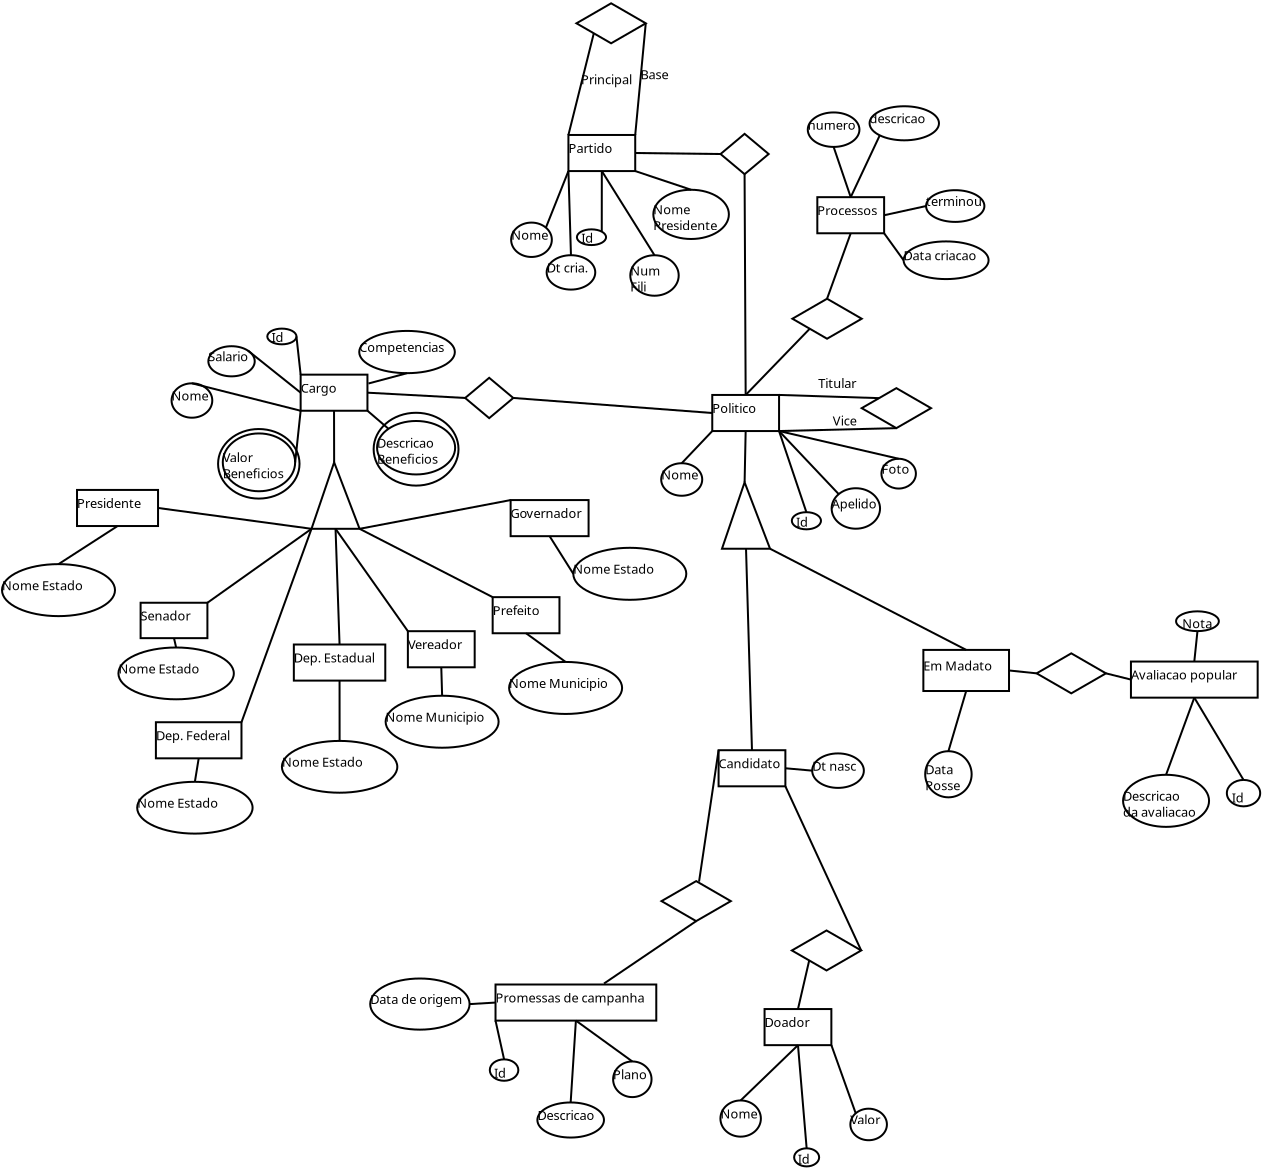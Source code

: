 <?xml version="1.0" encoding="UTF-8"?>
<dia:diagram xmlns:dia="http://www.lysator.liu.se/~alla/dia/">
  <dia:layer name="Segundo plano" visible="true" active="true">
    <dia:object type="Standard - Box" version="0" id="O0">
      <dia:attribute name="obj_pos">
        <dia:point val="4.697,-9.586"/>
      </dia:attribute>
      <dia:attribute name="obj_bb">
        <dia:rectangle val="4.647,-9.636;8.088,-7.731"/>
      </dia:attribute>
      <dia:attribute name="elem_corner">
        <dia:point val="4.697,-9.586"/>
      </dia:attribute>
      <dia:attribute name="elem_width">
        <dia:real val="3.34"/>
      </dia:attribute>
      <dia:attribute name="elem_height">
        <dia:real val="1.805"/>
      </dia:attribute>
      <dia:attribute name="show_background">
        <dia:boolean val="true"/>
      </dia:attribute>
    </dia:object>
    <dia:object type="Standard - Text" version="1" id="O1">
      <dia:attribute name="obj_pos">
        <dia:point val="6.367,-8.684"/>
      </dia:attribute>
      <dia:attribute name="obj_bb">
        <dia:rectangle val="6.367,-9.279;6.367,-8.534"/>
      </dia:attribute>
      <dia:attribute name="text">
        <dia:composite type="text">
          <dia:attribute name="string">
            <dia:string>##</dia:string>
          </dia:attribute>
          <dia:attribute name="font">
            <dia:font family="sans" style="0" name="Helvetica"/>
          </dia:attribute>
          <dia:attribute name="height">
            <dia:real val="0.8"/>
          </dia:attribute>
          <dia:attribute name="pos">
            <dia:point val="6.367,-8.684"/>
          </dia:attribute>
          <dia:attribute name="color">
            <dia:color val="#000000"/>
          </dia:attribute>
          <dia:attribute name="alignment">
            <dia:enum val="0"/>
          </dia:attribute>
        </dia:composite>
      </dia:attribute>
      <dia:attribute name="valign">
        <dia:enum val="3"/>
      </dia:attribute>
      <dia:connections>
        <dia:connection handle="0" to="O0" connection="8"/>
      </dia:connections>
    </dia:object>
    <dia:object type="Standard - Text" version="1" id="O2">
      <dia:attribute name="obj_pos">
        <dia:point val="4.697,-8.684"/>
      </dia:attribute>
      <dia:attribute name="obj_bb">
        <dia:rectangle val="4.697,-9.279;6.59,-8.534"/>
      </dia:attribute>
      <dia:attribute name="text">
        <dia:composite type="text">
          <dia:attribute name="string">
            <dia:string>#Cargo#</dia:string>
          </dia:attribute>
          <dia:attribute name="font">
            <dia:font family="sans" style="0" name="Helvetica"/>
          </dia:attribute>
          <dia:attribute name="height">
            <dia:real val="0.8"/>
          </dia:attribute>
          <dia:attribute name="pos">
            <dia:point val="4.697,-8.684"/>
          </dia:attribute>
          <dia:attribute name="color">
            <dia:color val="#000000"/>
          </dia:attribute>
          <dia:attribute name="alignment">
            <dia:enum val="0"/>
          </dia:attribute>
        </dia:composite>
      </dia:attribute>
      <dia:attribute name="valign">
        <dia:enum val="3"/>
      </dia:attribute>
      <dia:connections>
        <dia:connection handle="0" to="O0" connection="3"/>
      </dia:connections>
    </dia:object>
    <dia:object type="Standard - Box" version="0" id="O3">
      <dia:attribute name="obj_pos">
        <dia:point val="-2.54,7.793"/>
      </dia:attribute>
      <dia:attribute name="obj_bb">
        <dia:rectangle val="-2.59,7.743;1.789,9.648"/>
      </dia:attribute>
      <dia:attribute name="elem_corner">
        <dia:point val="-2.54,7.793"/>
      </dia:attribute>
      <dia:attribute name="elem_width">
        <dia:real val="4.279"/>
      </dia:attribute>
      <dia:attribute name="elem_height">
        <dia:real val="1.805"/>
      </dia:attribute>
      <dia:attribute name="show_background">
        <dia:boolean val="true"/>
      </dia:attribute>
    </dia:object>
    <dia:object type="Standard - Box" version="0" id="O4">
      <dia:attribute name="obj_pos">
        <dia:point val="10.059,3.241"/>
      </dia:attribute>
      <dia:attribute name="obj_bb">
        <dia:rectangle val="10.009,3.191;13.449,5.096"/>
      </dia:attribute>
      <dia:attribute name="elem_corner">
        <dia:point val="10.059,3.241"/>
      </dia:attribute>
      <dia:attribute name="elem_width">
        <dia:real val="3.34"/>
      </dia:attribute>
      <dia:attribute name="elem_height">
        <dia:real val="1.805"/>
      </dia:attribute>
      <dia:attribute name="show_background">
        <dia:boolean val="true"/>
      </dia:attribute>
    </dia:object>
    <dia:object type="Standard - Box" version="0" id="O5">
      <dia:attribute name="obj_pos">
        <dia:point val="-6.484,-3.822"/>
      </dia:attribute>
      <dia:attribute name="obj_bb">
        <dia:rectangle val="-6.534,-3.872;-2.383,-1.967"/>
      </dia:attribute>
      <dia:attribute name="elem_corner">
        <dia:point val="-6.484,-3.822"/>
      </dia:attribute>
      <dia:attribute name="elem_width">
        <dia:real val="4.051"/>
      </dia:attribute>
      <dia:attribute name="elem_height">
        <dia:real val="1.805"/>
      </dia:attribute>
      <dia:attribute name="show_background">
        <dia:boolean val="true"/>
      </dia:attribute>
    </dia:object>
    <dia:object type="Standard - Box" version="0" id="O6">
      <dia:attribute name="obj_pos">
        <dia:point val="4.357,3.907"/>
      </dia:attribute>
      <dia:attribute name="obj_bb">
        <dia:rectangle val="4.307,3.857;8.979,5.762"/>
      </dia:attribute>
      <dia:attribute name="elem_corner">
        <dia:point val="4.357,3.907"/>
      </dia:attribute>
      <dia:attribute name="elem_width">
        <dia:real val="4.572"/>
      </dia:attribute>
      <dia:attribute name="elem_height">
        <dia:real val="1.805"/>
      </dia:attribute>
      <dia:attribute name="show_background">
        <dia:boolean val="true"/>
      </dia:attribute>
    </dia:object>
    <dia:object type="Standard - Box" version="0" id="O7">
      <dia:attribute name="obj_pos">
        <dia:point val="14.298,1.539"/>
      </dia:attribute>
      <dia:attribute name="obj_bb">
        <dia:rectangle val="14.248,1.489;17.688,3.394"/>
      </dia:attribute>
      <dia:attribute name="elem_corner">
        <dia:point val="14.298,1.539"/>
      </dia:attribute>
      <dia:attribute name="elem_width">
        <dia:real val="3.34"/>
      </dia:attribute>
      <dia:attribute name="elem_height">
        <dia:real val="1.805"/>
      </dia:attribute>
      <dia:attribute name="show_background">
        <dia:boolean val="true"/>
      </dia:attribute>
    </dia:object>
    <dia:object type="Standard - Box" version="0" id="O8">
      <dia:attribute name="obj_pos">
        <dia:point val="27.893,22.134"/>
      </dia:attribute>
      <dia:attribute name="obj_bb">
        <dia:rectangle val="27.843,22.084;31.284,23.989"/>
      </dia:attribute>
      <dia:attribute name="elem_corner">
        <dia:point val="27.893,22.134"/>
      </dia:attribute>
      <dia:attribute name="elem_width">
        <dia:real val="3.34"/>
      </dia:attribute>
      <dia:attribute name="elem_height">
        <dia:real val="1.805"/>
      </dia:attribute>
      <dia:attribute name="show_background">
        <dia:boolean val="true"/>
      </dia:attribute>
    </dia:object>
    <dia:object type="Standard - Box" version="0" id="O9">
      <dia:attribute name="obj_pos">
        <dia:point val="15.196,-3.315"/>
      </dia:attribute>
      <dia:attribute name="obj_bb">
        <dia:rectangle val="15.146,-3.365;19.144,-1.46"/>
      </dia:attribute>
      <dia:attribute name="elem_corner">
        <dia:point val="15.196,-3.315"/>
      </dia:attribute>
      <dia:attribute name="elem_width">
        <dia:real val="3.898"/>
      </dia:attribute>
      <dia:attribute name="elem_height">
        <dia:real val="1.805"/>
      </dia:attribute>
      <dia:attribute name="show_background">
        <dia:boolean val="true"/>
      </dia:attribute>
    </dia:object>
    <dia:object type="Standard - Box" version="0" id="O10">
      <dia:attribute name="obj_pos">
        <dia:point val="-3.305,1.819"/>
      </dia:attribute>
      <dia:attribute name="obj_bb">
        <dia:rectangle val="-3.355,1.769;0.086,3.639"/>
      </dia:attribute>
      <dia:attribute name="elem_corner">
        <dia:point val="-3.305,1.819"/>
      </dia:attribute>
      <dia:attribute name="elem_width">
        <dia:real val="3.34"/>
      </dia:attribute>
      <dia:attribute name="elem_height">
        <dia:real val="1.77"/>
      </dia:attribute>
      <dia:attribute name="show_background">
        <dia:boolean val="true"/>
      </dia:attribute>
    </dia:object>
    <dia:object type="Standard - Box" version="0" id="O11">
      <dia:attribute name="obj_pos">
        <dia:point val="25.594,9.192"/>
      </dia:attribute>
      <dia:attribute name="obj_bb">
        <dia:rectangle val="25.544,9.142;28.984,11.047"/>
      </dia:attribute>
      <dia:attribute name="elem_corner">
        <dia:point val="25.594,9.192"/>
      </dia:attribute>
      <dia:attribute name="elem_width">
        <dia:real val="3.34"/>
      </dia:attribute>
      <dia:attribute name="elem_height">
        <dia:real val="1.805"/>
      </dia:attribute>
      <dia:attribute name="show_background">
        <dia:boolean val="true"/>
      </dia:attribute>
    </dia:object>
    <dia:object type="Standard - Box" version="0" id="O12">
      <dia:attribute name="obj_pos">
        <dia:point val="35.833,4.177"/>
      </dia:attribute>
      <dia:attribute name="obj_bb">
        <dia:rectangle val="35.782,4.127;40.165,6.283"/>
      </dia:attribute>
      <dia:attribute name="elem_corner">
        <dia:point val="35.833,4.177"/>
      </dia:attribute>
      <dia:attribute name="elem_width">
        <dia:real val="4.283"/>
      </dia:attribute>
      <dia:attribute name="elem_height">
        <dia:real val="2.055"/>
      </dia:attribute>
      <dia:attribute name="show_background">
        <dia:boolean val="true"/>
      </dia:attribute>
    </dia:object>
    <dia:object type="Standard - Box" version="0" id="O13">
      <dia:attribute name="obj_pos">
        <dia:point val="30.531,-18.46"/>
      </dia:attribute>
      <dia:attribute name="obj_bb">
        <dia:rectangle val="30.481,-18.51;33.921,-16.605"/>
      </dia:attribute>
      <dia:attribute name="elem_corner">
        <dia:point val="30.531,-18.46"/>
      </dia:attribute>
      <dia:attribute name="elem_width">
        <dia:real val="3.34"/>
      </dia:attribute>
      <dia:attribute name="elem_height">
        <dia:real val="1.805"/>
      </dia:attribute>
      <dia:attribute name="show_background">
        <dia:boolean val="true"/>
      </dia:attribute>
    </dia:object>
    <dia:object type="Standard - Polygon" version="0" id="O14">
      <dia:attribute name="obj_pos">
        <dia:point val="6.372,-5.202"/>
      </dia:attribute>
      <dia:attribute name="obj_bb">
        <dia:rectangle val="5.17,-5.349;7.717,-1.828"/>
      </dia:attribute>
      <dia:attribute name="poly_points">
        <dia:point val="6.372,-5.202"/>
        <dia:point val="7.644,-1.878"/>
        <dia:point val="5.24,-1.878"/>
      </dia:attribute>
      <dia:attribute name="show_background">
        <dia:boolean val="true"/>
      </dia:attribute>
    </dia:object>
    <dia:object type="Standard - Line" version="0" id="O15">
      <dia:attribute name="obj_pos">
        <dia:point val="6.367,-7.781"/>
      </dia:attribute>
      <dia:attribute name="obj_bb">
        <dia:rectangle val="6.317,-7.831;6.422,-5.151"/>
      </dia:attribute>
      <dia:attribute name="conn_endpoints">
        <dia:point val="6.367,-7.781"/>
        <dia:point val="6.372,-5.202"/>
      </dia:attribute>
      <dia:attribute name="numcp">
        <dia:int val="1"/>
      </dia:attribute>
      <dia:connections>
        <dia:connection handle="0" to="O0" connection="6"/>
        <dia:connection handle="1" to="O14" connection="0"/>
      </dia:connections>
    </dia:object>
    <dia:object type="Standard - Line" version="0" id="O16">
      <dia:attribute name="obj_pos">
        <dia:point val="5.24,-1.878"/>
      </dia:attribute>
      <dia:attribute name="obj_bb">
        <dia:rectangle val="-2.489,-2.975;5.297,-1.822"/>
      </dia:attribute>
      <dia:attribute name="conn_endpoints">
        <dia:point val="5.24,-1.878"/>
        <dia:point val="-2.433,-2.919"/>
      </dia:attribute>
      <dia:attribute name="numcp">
        <dia:int val="1"/>
      </dia:attribute>
      <dia:connections>
        <dia:connection handle="0" to="O14" connection="4"/>
        <dia:connection handle="1" to="O5" connection="4"/>
      </dia:connections>
    </dia:object>
    <dia:object type="Standard - Line" version="0" id="O17">
      <dia:attribute name="obj_pos">
        <dia:point val="5.24,-1.878"/>
      </dia:attribute>
      <dia:attribute name="obj_bb">
        <dia:rectangle val="-0.034,-1.948;5.31,1.888"/>
      </dia:attribute>
      <dia:attribute name="conn_endpoints">
        <dia:point val="5.24,-1.878"/>
        <dia:point val="0.036,1.819"/>
      </dia:attribute>
      <dia:attribute name="numcp">
        <dia:int val="1"/>
      </dia:attribute>
      <dia:connections>
        <dia:connection handle="0" to="O14" connection="4"/>
        <dia:connection handle="1" to="O10" connection="2"/>
      </dia:connections>
    </dia:object>
    <dia:object type="Standard - Line" version="0" id="O18">
      <dia:attribute name="obj_pos">
        <dia:point val="5.24,-1.878"/>
      </dia:attribute>
      <dia:attribute name="obj_bb">
        <dia:rectangle val="1.675,-1.942;5.304,7.857"/>
      </dia:attribute>
      <dia:attribute name="conn_endpoints">
        <dia:point val="5.24,-1.878"/>
        <dia:point val="1.739,7.793"/>
      </dia:attribute>
      <dia:attribute name="numcp">
        <dia:int val="1"/>
      </dia:attribute>
      <dia:connections>
        <dia:connection handle="0" to="O14" connection="4"/>
        <dia:connection handle="1" to="O3" connection="2"/>
      </dia:connections>
    </dia:object>
    <dia:object type="Standard - Line" version="0" id="O19">
      <dia:attribute name="obj_pos">
        <dia:point val="6.442,-1.878"/>
      </dia:attribute>
      <dia:attribute name="obj_bb">
        <dia:rectangle val="6.391,-1.93;6.695,3.959"/>
      </dia:attribute>
      <dia:attribute name="conn_endpoints">
        <dia:point val="6.442,-1.878"/>
        <dia:point val="6.643,3.907"/>
      </dia:attribute>
      <dia:attribute name="numcp">
        <dia:int val="1"/>
      </dia:attribute>
      <dia:connections>
        <dia:connection handle="0" to="O14" connection="3"/>
        <dia:connection handle="1" to="O6" connection="1"/>
      </dia:connections>
    </dia:object>
    <dia:object type="Standard - Line" version="0" id="O20">
      <dia:attribute name="obj_pos">
        <dia:point val="6.442,-1.878"/>
      </dia:attribute>
      <dia:attribute name="obj_bb">
        <dia:rectangle val="6.373,-1.948;10.129,3.311"/>
      </dia:attribute>
      <dia:attribute name="conn_endpoints">
        <dia:point val="6.442,-1.878"/>
        <dia:point val="10.059,3.241"/>
      </dia:attribute>
      <dia:attribute name="numcp">
        <dia:int val="1"/>
      </dia:attribute>
      <dia:connections>
        <dia:connection handle="0" to="O14" connection="3"/>
        <dia:connection handle="1" to="O4" connection="0"/>
      </dia:connections>
    </dia:object>
    <dia:object type="Standard - Line" version="0" id="O21">
      <dia:attribute name="obj_pos">
        <dia:point val="7.644,-1.878"/>
      </dia:attribute>
      <dia:attribute name="obj_bb">
        <dia:rectangle val="7.577,-1.945;14.365,1.607"/>
      </dia:attribute>
      <dia:attribute name="conn_endpoints">
        <dia:point val="7.644,-1.878"/>
        <dia:point val="14.298,1.539"/>
      </dia:attribute>
      <dia:attribute name="numcp">
        <dia:int val="1"/>
      </dia:attribute>
      <dia:connections>
        <dia:connection handle="0" to="O14" connection="2"/>
        <dia:connection handle="1" to="O7" connection="0"/>
      </dia:connections>
    </dia:object>
    <dia:object type="Standard - Line" version="0" id="O22">
      <dia:attribute name="obj_pos">
        <dia:point val="7.644,-1.878"/>
      </dia:attribute>
      <dia:attribute name="obj_bb">
        <dia:rectangle val="7.586,-3.374;15.255,-1.82"/>
      </dia:attribute>
      <dia:attribute name="conn_endpoints">
        <dia:point val="7.644,-1.878"/>
        <dia:point val="15.196,-3.315"/>
      </dia:attribute>
      <dia:attribute name="numcp">
        <dia:int val="1"/>
      </dia:attribute>
      <dia:connections>
        <dia:connection handle="0" to="O14" connection="2"/>
        <dia:connection handle="1" to="O9" connection="0"/>
      </dia:connections>
    </dia:object>
    <dia:object type="Standard - Text" version="1" id="O23">
      <dia:attribute name="obj_pos">
        <dia:point val="-4.458,-2.919"/>
      </dia:attribute>
      <dia:attribute name="obj_bb">
        <dia:rectangle val="-4.458,-3.514;-4.458,-2.769"/>
      </dia:attribute>
      <dia:attribute name="text">
        <dia:composite type="text">
          <dia:attribute name="string">
            <dia:string>##</dia:string>
          </dia:attribute>
          <dia:attribute name="font">
            <dia:font family="sans" style="0" name="Helvetica"/>
          </dia:attribute>
          <dia:attribute name="height">
            <dia:real val="0.8"/>
          </dia:attribute>
          <dia:attribute name="pos">
            <dia:point val="-4.458,-2.919"/>
          </dia:attribute>
          <dia:attribute name="color">
            <dia:color val="#000000"/>
          </dia:attribute>
          <dia:attribute name="alignment">
            <dia:enum val="0"/>
          </dia:attribute>
        </dia:composite>
      </dia:attribute>
      <dia:attribute name="valign">
        <dia:enum val="3"/>
      </dia:attribute>
      <dia:connections>
        <dia:connection handle="0" to="O5" connection="8"/>
      </dia:connections>
    </dia:object>
    <dia:object type="Standard - Text" version="1" id="O24">
      <dia:attribute name="obj_pos">
        <dia:point val="-6.484,-2.919"/>
      </dia:attribute>
      <dia:attribute name="obj_bb">
        <dia:rectangle val="-6.484,-3.514;-3.104,-1.969"/>
      </dia:attribute>
      <dia:attribute name="text">
        <dia:composite type="text">
          <dia:attribute name="string">
            <dia:string>#Presidente
#</dia:string>
          </dia:attribute>
          <dia:attribute name="font">
            <dia:font family="sans" style="0" name="Helvetica"/>
          </dia:attribute>
          <dia:attribute name="height">
            <dia:real val="0.8"/>
          </dia:attribute>
          <dia:attribute name="pos">
            <dia:point val="-6.484,-2.919"/>
          </dia:attribute>
          <dia:attribute name="color">
            <dia:color val="#000000"/>
          </dia:attribute>
          <dia:attribute name="alignment">
            <dia:enum val="0"/>
          </dia:attribute>
        </dia:composite>
      </dia:attribute>
      <dia:attribute name="valign">
        <dia:enum val="3"/>
      </dia:attribute>
      <dia:connections>
        <dia:connection handle="0" to="O5" connection="3"/>
      </dia:connections>
    </dia:object>
    <dia:object type="Standard - Text" version="1" id="O25">
      <dia:attribute name="obj_pos">
        <dia:point val="1.999,-3.557"/>
      </dia:attribute>
      <dia:attribute name="obj_bb">
        <dia:rectangle val="1.999,-4.152;1.999,-3.407"/>
      </dia:attribute>
      <dia:attribute name="text">
        <dia:composite type="text">
          <dia:attribute name="string">
            <dia:string>##</dia:string>
          </dia:attribute>
          <dia:attribute name="font">
            <dia:font family="sans" style="0" name="Helvetica"/>
          </dia:attribute>
          <dia:attribute name="height">
            <dia:real val="0.8"/>
          </dia:attribute>
          <dia:attribute name="pos">
            <dia:point val="1.999,-3.557"/>
          </dia:attribute>
          <dia:attribute name="color">
            <dia:color val="#000000"/>
          </dia:attribute>
          <dia:attribute name="alignment">
            <dia:enum val="0"/>
          </dia:attribute>
        </dia:composite>
      </dia:attribute>
      <dia:attribute name="valign">
        <dia:enum val="3"/>
      </dia:attribute>
    </dia:object>
    <dia:object type="Standard - Text" version="1" id="O26">
      <dia:attribute name="obj_pos">
        <dia:point val="-3.305,2.704"/>
      </dia:attribute>
      <dia:attribute name="obj_bb">
        <dia:rectangle val="-3.305,2.109;-0.642,2.854"/>
      </dia:attribute>
      <dia:attribute name="text">
        <dia:composite type="text">
          <dia:attribute name="string">
            <dia:string>#Senador#</dia:string>
          </dia:attribute>
          <dia:attribute name="font">
            <dia:font family="sans" style="0" name="Helvetica"/>
          </dia:attribute>
          <dia:attribute name="height">
            <dia:real val="0.8"/>
          </dia:attribute>
          <dia:attribute name="pos">
            <dia:point val="-3.305,2.704"/>
          </dia:attribute>
          <dia:attribute name="color">
            <dia:color val="#000000"/>
          </dia:attribute>
          <dia:attribute name="alignment">
            <dia:enum val="0"/>
          </dia:attribute>
        </dia:composite>
      </dia:attribute>
      <dia:attribute name="valign">
        <dia:enum val="3"/>
      </dia:attribute>
      <dia:connections>
        <dia:connection handle="0" to="O10" connection="3"/>
      </dia:connections>
    </dia:object>
    <dia:object type="Standard - Text" version="1" id="O27">
      <dia:attribute name="obj_pos">
        <dia:point val="-2.54,8.695"/>
      </dia:attribute>
      <dia:attribute name="obj_bb">
        <dia:rectangle val="-2.54,8.1;1.523,8.845"/>
      </dia:attribute>
      <dia:attribute name="text">
        <dia:composite type="text">
          <dia:attribute name="string">
            <dia:string>#Dep. Federal#</dia:string>
          </dia:attribute>
          <dia:attribute name="font">
            <dia:font family="sans" style="0" name="Helvetica"/>
          </dia:attribute>
          <dia:attribute name="height">
            <dia:real val="0.8"/>
          </dia:attribute>
          <dia:attribute name="pos">
            <dia:point val="-2.54,8.695"/>
          </dia:attribute>
          <dia:attribute name="color">
            <dia:color val="#000000"/>
          </dia:attribute>
          <dia:attribute name="alignment">
            <dia:enum val="0"/>
          </dia:attribute>
        </dia:composite>
      </dia:attribute>
      <dia:attribute name="valign">
        <dia:enum val="3"/>
      </dia:attribute>
      <dia:connections>
        <dia:connection handle="0" to="O3" connection="3"/>
      </dia:connections>
    </dia:object>
    <dia:object type="Standard - Text" version="1" id="O28">
      <dia:attribute name="obj_pos">
        <dia:point val="4.357,4.81"/>
      </dia:attribute>
      <dia:attribute name="obj_bb">
        <dia:rectangle val="4.357,4.215;8.82,4.96"/>
      </dia:attribute>
      <dia:attribute name="text">
        <dia:composite type="text">
          <dia:attribute name="string">
            <dia:string>#Dep. Estadual#</dia:string>
          </dia:attribute>
          <dia:attribute name="font">
            <dia:font family="sans" style="0" name="Helvetica"/>
          </dia:attribute>
          <dia:attribute name="height">
            <dia:real val="0.8"/>
          </dia:attribute>
          <dia:attribute name="pos">
            <dia:point val="4.357,4.81"/>
          </dia:attribute>
          <dia:attribute name="color">
            <dia:color val="#000000"/>
          </dia:attribute>
          <dia:attribute name="alignment">
            <dia:enum val="0"/>
          </dia:attribute>
        </dia:composite>
      </dia:attribute>
      <dia:attribute name="valign">
        <dia:enum val="3"/>
      </dia:attribute>
      <dia:connections>
        <dia:connection handle="0" to="O6" connection="3"/>
      </dia:connections>
    </dia:object>
    <dia:object type="Standard - Text" version="1" id="O29">
      <dia:attribute name="obj_pos">
        <dia:point val="7.232,4.786"/>
      </dia:attribute>
      <dia:attribute name="obj_bb">
        <dia:rectangle val="7.232,4.191;7.232,4.936"/>
      </dia:attribute>
      <dia:attribute name="text">
        <dia:composite type="text">
          <dia:attribute name="string">
            <dia:string>##</dia:string>
          </dia:attribute>
          <dia:attribute name="font">
            <dia:font family="sans" style="0" name="Helvetica"/>
          </dia:attribute>
          <dia:attribute name="height">
            <dia:real val="0.8"/>
          </dia:attribute>
          <dia:attribute name="pos">
            <dia:point val="7.232,4.786"/>
          </dia:attribute>
          <dia:attribute name="color">
            <dia:color val="#000000"/>
          </dia:attribute>
          <dia:attribute name="alignment">
            <dia:enum val="0"/>
          </dia:attribute>
        </dia:composite>
      </dia:attribute>
      <dia:attribute name="valign">
        <dia:enum val="3"/>
      </dia:attribute>
    </dia:object>
    <dia:object type="Standard - Text" version="1" id="O30">
      <dia:attribute name="obj_pos">
        <dia:point val="11.729,4.144"/>
      </dia:attribute>
      <dia:attribute name="obj_bb">
        <dia:rectangle val="11.729,3.549;11.729,4.294"/>
      </dia:attribute>
      <dia:attribute name="text">
        <dia:composite type="text">
          <dia:attribute name="string">
            <dia:string>##</dia:string>
          </dia:attribute>
          <dia:attribute name="font">
            <dia:font family="sans" style="0" name="Helvetica"/>
          </dia:attribute>
          <dia:attribute name="height">
            <dia:real val="0.8"/>
          </dia:attribute>
          <dia:attribute name="pos">
            <dia:point val="11.729,4.144"/>
          </dia:attribute>
          <dia:attribute name="color">
            <dia:color val="#000000"/>
          </dia:attribute>
          <dia:attribute name="alignment">
            <dia:enum val="0"/>
          </dia:attribute>
        </dia:composite>
      </dia:attribute>
      <dia:attribute name="valign">
        <dia:enum val="3"/>
      </dia:attribute>
      <dia:connections>
        <dia:connection handle="0" to="O4" connection="8"/>
      </dia:connections>
    </dia:object>
    <dia:object type="Standard - Text" version="1" id="O31">
      <dia:attribute name="obj_pos">
        <dia:point val="10.059,4.144"/>
      </dia:attribute>
      <dia:attribute name="obj_bb">
        <dia:rectangle val="10.059,3.549;12.939,4.294"/>
      </dia:attribute>
      <dia:attribute name="text">
        <dia:composite type="text">
          <dia:attribute name="string">
            <dia:string>#Vereador#</dia:string>
          </dia:attribute>
          <dia:attribute name="font">
            <dia:font family="sans" style="0" name="Helvetica"/>
          </dia:attribute>
          <dia:attribute name="height">
            <dia:real val="0.8"/>
          </dia:attribute>
          <dia:attribute name="pos">
            <dia:point val="10.059,4.144"/>
          </dia:attribute>
          <dia:attribute name="color">
            <dia:color val="#000000"/>
          </dia:attribute>
          <dia:attribute name="alignment">
            <dia:enum val="0"/>
          </dia:attribute>
        </dia:composite>
      </dia:attribute>
      <dia:attribute name="valign">
        <dia:enum val="3"/>
      </dia:attribute>
      <dia:connections>
        <dia:connection handle="0" to="O4" connection="3"/>
      </dia:connections>
    </dia:object>
    <dia:object type="Standard - Text" version="1" id="O32">
      <dia:attribute name="obj_pos">
        <dia:point val="14.298,2.442"/>
      </dia:attribute>
      <dia:attribute name="obj_bb">
        <dia:rectangle val="14.298,1.847;16.755,2.592"/>
      </dia:attribute>
      <dia:attribute name="text">
        <dia:composite type="text">
          <dia:attribute name="string">
            <dia:string>#Prefeito#</dia:string>
          </dia:attribute>
          <dia:attribute name="font">
            <dia:font family="sans" style="0" name="Helvetica"/>
          </dia:attribute>
          <dia:attribute name="height">
            <dia:real val="0.8"/>
          </dia:attribute>
          <dia:attribute name="pos">
            <dia:point val="14.298,2.442"/>
          </dia:attribute>
          <dia:attribute name="color">
            <dia:color val="#000000"/>
          </dia:attribute>
          <dia:attribute name="alignment">
            <dia:enum val="0"/>
          </dia:attribute>
        </dia:composite>
      </dia:attribute>
      <dia:attribute name="valign">
        <dia:enum val="3"/>
      </dia:attribute>
      <dia:connections>
        <dia:connection handle="0" to="O7" connection="3"/>
      </dia:connections>
    </dia:object>
    <dia:object type="Standard - Text" version="1" id="O33">
      <dia:attribute name="obj_pos">
        <dia:point val="15.196,-2.413"/>
      </dia:attribute>
      <dia:attribute name="obj_bb">
        <dia:rectangle val="15.196,-3.008;18.971,-2.263"/>
      </dia:attribute>
      <dia:attribute name="text">
        <dia:composite type="text">
          <dia:attribute name="string">
            <dia:string>#Governador#</dia:string>
          </dia:attribute>
          <dia:attribute name="font">
            <dia:font family="sans" style="0" name="Helvetica"/>
          </dia:attribute>
          <dia:attribute name="height">
            <dia:real val="0.8"/>
          </dia:attribute>
          <dia:attribute name="pos">
            <dia:point val="15.196,-2.413"/>
          </dia:attribute>
          <dia:attribute name="color">
            <dia:color val="#000000"/>
          </dia:attribute>
          <dia:attribute name="alignment">
            <dia:enum val="0"/>
          </dia:attribute>
        </dia:composite>
      </dia:attribute>
      <dia:attribute name="valign">
        <dia:enum val="3"/>
      </dia:attribute>
      <dia:connections>
        <dia:connection handle="0" to="O9" connection="3"/>
      </dia:connections>
    </dia:object>
    <dia:object type="Standard - Text" version="1" id="O34">
      <dia:attribute name="obj_pos">
        <dia:point val="25.594,10.095"/>
      </dia:attribute>
      <dia:attribute name="obj_bb">
        <dia:rectangle val="25.594,9.5;28.867,10.245"/>
      </dia:attribute>
      <dia:attribute name="text">
        <dia:composite type="text">
          <dia:attribute name="string">
            <dia:string>#Candidato#</dia:string>
          </dia:attribute>
          <dia:attribute name="font">
            <dia:font family="sans" style="0" name="Helvetica"/>
          </dia:attribute>
          <dia:attribute name="height">
            <dia:real val="0.8"/>
          </dia:attribute>
          <dia:attribute name="pos">
            <dia:point val="25.594,10.095"/>
          </dia:attribute>
          <dia:attribute name="color">
            <dia:color val="#000000"/>
          </dia:attribute>
          <dia:attribute name="alignment">
            <dia:enum val="0"/>
          </dia:attribute>
        </dia:composite>
      </dia:attribute>
      <dia:attribute name="valign">
        <dia:enum val="3"/>
      </dia:attribute>
      <dia:connections>
        <dia:connection handle="0" to="O11" connection="3"/>
      </dia:connections>
    </dia:object>
    <dia:object type="Standard - Text" version="1" id="O35">
      <dia:attribute name="obj_pos">
        <dia:point val="28.77,15.286"/>
      </dia:attribute>
      <dia:attribute name="obj_bb">
        <dia:rectangle val="28.77,14.691;28.77,15.436"/>
      </dia:attribute>
      <dia:attribute name="text">
        <dia:composite type="text">
          <dia:attribute name="string">
            <dia:string>##</dia:string>
          </dia:attribute>
          <dia:attribute name="font">
            <dia:font family="sans" style="0" name="Helvetica"/>
          </dia:attribute>
          <dia:attribute name="height">
            <dia:real val="0.8"/>
          </dia:attribute>
          <dia:attribute name="pos">
            <dia:point val="28.77,15.286"/>
          </dia:attribute>
          <dia:attribute name="color">
            <dia:color val="#000000"/>
          </dia:attribute>
          <dia:attribute name="alignment">
            <dia:enum val="0"/>
          </dia:attribute>
        </dia:composite>
      </dia:attribute>
      <dia:attribute name="valign">
        <dia:enum val="3"/>
      </dia:attribute>
    </dia:object>
    <dia:object type="Geometric - Diamond" version="1" id="O36">
      <dia:attribute name="obj_pos">
        <dia:point val="29.259,18.205"/>
      </dia:attribute>
      <dia:attribute name="obj_bb">
        <dia:rectangle val="29.159,18.147;32.824,20.263"/>
      </dia:attribute>
      <dia:attribute name="meta">
        <dia:composite type="dict"/>
      </dia:attribute>
      <dia:attribute name="elem_corner">
        <dia:point val="29.259,18.205"/>
      </dia:attribute>
      <dia:attribute name="elem_width">
        <dia:real val="3.465"/>
      </dia:attribute>
      <dia:attribute name="elem_height">
        <dia:real val="2"/>
      </dia:attribute>
      <dia:attribute name="line_width">
        <dia:real val="0.1"/>
      </dia:attribute>
      <dia:attribute name="line_colour">
        <dia:color val="#000000"/>
      </dia:attribute>
      <dia:attribute name="fill_colour">
        <dia:color val="#ffffff"/>
      </dia:attribute>
      <dia:attribute name="show_background">
        <dia:boolean val="true"/>
      </dia:attribute>
      <dia:attribute name="line_style">
        <dia:enum val="0"/>
        <dia:real val="1"/>
      </dia:attribute>
      <dia:attribute name="flip_horizontal">
        <dia:boolean val="false"/>
      </dia:attribute>
      <dia:attribute name="flip_vertical">
        <dia:boolean val="false"/>
      </dia:attribute>
      <dia:attribute name="subscale">
        <dia:real val="1"/>
      </dia:attribute>
    </dia:object>
    <dia:object type="Geometric - Diamond" version="1" id="O37">
      <dia:attribute name="obj_pos">
        <dia:point val="32.75,-8.911"/>
      </dia:attribute>
      <dia:attribute name="obj_bb">
        <dia:rectangle val="32.65,-8.969;36.315,-6.854"/>
      </dia:attribute>
      <dia:attribute name="meta">
        <dia:composite type="dict"/>
      </dia:attribute>
      <dia:attribute name="elem_corner">
        <dia:point val="32.75,-8.911"/>
      </dia:attribute>
      <dia:attribute name="elem_width">
        <dia:real val="3.465"/>
      </dia:attribute>
      <dia:attribute name="elem_height">
        <dia:real val="2"/>
      </dia:attribute>
      <dia:attribute name="line_width">
        <dia:real val="0.1"/>
      </dia:attribute>
      <dia:attribute name="line_colour">
        <dia:color val="#000000"/>
      </dia:attribute>
      <dia:attribute name="fill_colour">
        <dia:color val="#ffffff"/>
      </dia:attribute>
      <dia:attribute name="show_background">
        <dia:boolean val="true"/>
      </dia:attribute>
      <dia:attribute name="line_style">
        <dia:enum val="0"/>
        <dia:real val="1"/>
      </dia:attribute>
      <dia:attribute name="flip_horizontal">
        <dia:boolean val="false"/>
      </dia:attribute>
      <dia:attribute name="flip_vertical">
        <dia:boolean val="false"/>
      </dia:attribute>
      <dia:attribute name="subscale">
        <dia:real val="1"/>
      </dia:attribute>
    </dia:object>
    <dia:object type="Geometric - Diamond" version="1" id="O38">
      <dia:attribute name="obj_pos">
        <dia:point val="29.285,-13.382"/>
      </dia:attribute>
      <dia:attribute name="obj_bb">
        <dia:rectangle val="29.185,-13.439;32.85,-11.324"/>
      </dia:attribute>
      <dia:attribute name="meta">
        <dia:composite type="dict"/>
      </dia:attribute>
      <dia:attribute name="elem_corner">
        <dia:point val="29.285,-13.382"/>
      </dia:attribute>
      <dia:attribute name="elem_width">
        <dia:real val="3.465"/>
      </dia:attribute>
      <dia:attribute name="elem_height">
        <dia:real val="2"/>
      </dia:attribute>
      <dia:attribute name="line_width">
        <dia:real val="0.1"/>
      </dia:attribute>
      <dia:attribute name="line_colour">
        <dia:color val="#000000"/>
      </dia:attribute>
      <dia:attribute name="fill_colour">
        <dia:color val="#ffffff"/>
      </dia:attribute>
      <dia:attribute name="show_background">
        <dia:boolean val="true"/>
      </dia:attribute>
      <dia:attribute name="line_style">
        <dia:enum val="0"/>
        <dia:real val="1"/>
      </dia:attribute>
      <dia:attribute name="flip_horizontal">
        <dia:boolean val="false"/>
      </dia:attribute>
      <dia:attribute name="flip_vertical">
        <dia:boolean val="false"/>
      </dia:attribute>
      <dia:attribute name="subscale">
        <dia:real val="1"/>
      </dia:attribute>
    </dia:object>
    <dia:object type="Standard - Line" version="0" id="O39">
      <dia:attribute name="obj_pos">
        <dia:point val="33.616,-8.411"/>
      </dia:attribute>
      <dia:attribute name="obj_bb">
        <dia:rectangle val="28.567,-8.622;33.668,-8.36"/>
      </dia:attribute>
      <dia:attribute name="conn_endpoints">
        <dia:point val="33.616,-8.411"/>
        <dia:point val="28.618,-8.571"/>
      </dia:attribute>
      <dia:attribute name="numcp">
        <dia:int val="1"/>
      </dia:attribute>
      <dia:connections>
        <dia:connection handle="0" to="O37" connection="1"/>
        <dia:connection handle="1" to="O141" connection="2"/>
      </dia:connections>
    </dia:object>
    <dia:object type="Standard - Text" version="1" id="O40">
      <dia:attribute name="obj_pos">
        <dia:point val="28.516,13.572"/>
      </dia:attribute>
      <dia:attribute name="obj_bb">
        <dia:rectangle val="28.516,12.977;28.516,13.722"/>
      </dia:attribute>
      <dia:attribute name="text">
        <dia:composite type="text">
          <dia:attribute name="string">
            <dia:string>##</dia:string>
          </dia:attribute>
          <dia:attribute name="font">
            <dia:font family="sans" style="0" name="Helvetica"/>
          </dia:attribute>
          <dia:attribute name="height">
            <dia:real val="0.8"/>
          </dia:attribute>
          <dia:attribute name="pos">
            <dia:point val="28.516,13.572"/>
          </dia:attribute>
          <dia:attribute name="color">
            <dia:color val="#000000"/>
          </dia:attribute>
          <dia:attribute name="alignment">
            <dia:enum val="0"/>
          </dia:attribute>
        </dia:composite>
      </dia:attribute>
      <dia:attribute name="valign">
        <dia:enum val="3"/>
      </dia:attribute>
    </dia:object>
    <dia:object type="Standard - Text" version="1" id="O41">
      <dia:attribute name="obj_pos">
        <dia:point val="30.582,-8.922"/>
      </dia:attribute>
      <dia:attribute name="obj_bb">
        <dia:rectangle val="30.582,-9.517;32.622,-8.772"/>
      </dia:attribute>
      <dia:attribute name="text">
        <dia:composite type="text">
          <dia:attribute name="string">
            <dia:string>#Titular#</dia:string>
          </dia:attribute>
          <dia:attribute name="font">
            <dia:font family="sans" style="0" name="Helvetica"/>
          </dia:attribute>
          <dia:attribute name="height">
            <dia:real val="0.8"/>
          </dia:attribute>
          <dia:attribute name="pos">
            <dia:point val="30.582,-8.922"/>
          </dia:attribute>
          <dia:attribute name="color">
            <dia:color val="#000000"/>
          </dia:attribute>
          <dia:attribute name="alignment">
            <dia:enum val="0"/>
          </dia:attribute>
        </dia:composite>
      </dia:attribute>
      <dia:attribute name="valign">
        <dia:enum val="3"/>
      </dia:attribute>
    </dia:object>
    <dia:object type="Standard - Line" version="0" id="O42">
      <dia:attribute name="obj_pos">
        <dia:point val="34.482,-6.911"/>
      </dia:attribute>
      <dia:attribute name="obj_bb">
        <dia:rectangle val="28.567,-6.962;34.534,-6.714"/>
      </dia:attribute>
      <dia:attribute name="conn_endpoints">
        <dia:point val="34.482,-6.911"/>
        <dia:point val="28.618,-6.766"/>
      </dia:attribute>
      <dia:attribute name="numcp">
        <dia:int val="1"/>
      </dia:attribute>
      <dia:connections>
        <dia:connection handle="0" to="O37" connection="6"/>
        <dia:connection handle="1" to="O141" connection="7"/>
      </dia:connections>
    </dia:object>
    <dia:object type="Standard - Text" version="1" id="O43">
      <dia:attribute name="obj_pos">
        <dia:point val="31.304,-7.046"/>
      </dia:attribute>
      <dia:attribute name="obj_bb">
        <dia:rectangle val="31.304,-7.641;32.651,-6.896"/>
      </dia:attribute>
      <dia:attribute name="text">
        <dia:composite type="text">
          <dia:attribute name="string">
            <dia:string>#Vice#</dia:string>
          </dia:attribute>
          <dia:attribute name="font">
            <dia:font family="sans" style="0" name="Helvetica"/>
          </dia:attribute>
          <dia:attribute name="height">
            <dia:real val="0.8"/>
          </dia:attribute>
          <dia:attribute name="pos">
            <dia:point val="31.304,-7.046"/>
          </dia:attribute>
          <dia:attribute name="color">
            <dia:color val="#000000"/>
          </dia:attribute>
          <dia:attribute name="alignment">
            <dia:enum val="0"/>
          </dia:attribute>
        </dia:composite>
      </dia:attribute>
      <dia:attribute name="valign">
        <dia:enum val="3"/>
      </dia:attribute>
    </dia:object>
    <dia:object type="Standard - Line" version="0" id="O44">
      <dia:attribute name="obj_pos">
        <dia:point val="30.125,19.705"/>
      </dia:attribute>
      <dia:attribute name="obj_bb">
        <dia:rectangle val="29.504,19.645;30.186,22.194"/>
      </dia:attribute>
      <dia:attribute name="conn_endpoints">
        <dia:point val="30.125,19.705"/>
        <dia:point val="29.564,22.134"/>
      </dia:attribute>
      <dia:attribute name="numcp">
        <dia:int val="1"/>
      </dia:attribute>
      <dia:connections>
        <dia:connection handle="0" to="O36" connection="2"/>
        <dia:connection handle="1" to="O8" connection="1"/>
      </dia:connections>
    </dia:object>
    <dia:object type="Standard - Line" version="0" id="O45">
      <dia:attribute name="obj_pos">
        <dia:point val="28.934,10.997"/>
      </dia:attribute>
      <dia:attribute name="obj_bb">
        <dia:rectangle val="28.868,10.931;32.791,19.271"/>
      </dia:attribute>
      <dia:attribute name="conn_endpoints">
        <dia:point val="28.934,10.997"/>
        <dia:point val="32.724,19.205"/>
      </dia:attribute>
      <dia:attribute name="numcp">
        <dia:int val="1"/>
      </dia:attribute>
      <dia:connections>
        <dia:connection handle="0" to="O11" connection="7"/>
        <dia:connection handle="1" to="O36" connection="7"/>
      </dia:connections>
    </dia:object>
    <dia:object type="Standard - Text" version="1" id="O46">
      <dia:attribute name="obj_pos">
        <dia:point val="27.893,23.037"/>
      </dia:attribute>
      <dia:attribute name="obj_bb">
        <dia:rectangle val="27.893,22.442;30.233,23.187"/>
      </dia:attribute>
      <dia:attribute name="text">
        <dia:composite type="text">
          <dia:attribute name="string">
            <dia:string>#Doador#</dia:string>
          </dia:attribute>
          <dia:attribute name="font">
            <dia:font family="sans" style="0" name="Helvetica"/>
          </dia:attribute>
          <dia:attribute name="height">
            <dia:real val="0.8"/>
          </dia:attribute>
          <dia:attribute name="pos">
            <dia:point val="27.893,23.037"/>
          </dia:attribute>
          <dia:attribute name="color">
            <dia:color val="#000000"/>
          </dia:attribute>
          <dia:attribute name="alignment">
            <dia:enum val="0"/>
          </dia:attribute>
        </dia:composite>
      </dia:attribute>
      <dia:attribute name="valign">
        <dia:enum val="3"/>
      </dia:attribute>
      <dia:connections>
        <dia:connection handle="0" to="O8" connection="3"/>
      </dia:connections>
    </dia:object>
    <dia:object type="Standard - Text" version="1" id="O47">
      <dia:attribute name="obj_pos">
        <dia:point val="30.531,-17.557"/>
      </dia:attribute>
      <dia:attribute name="obj_bb">
        <dia:rectangle val="30.531,-18.152;33.683,-17.407"/>
      </dia:attribute>
      <dia:attribute name="text">
        <dia:composite type="text">
          <dia:attribute name="string">
            <dia:string>#Processos#</dia:string>
          </dia:attribute>
          <dia:attribute name="font">
            <dia:font family="sans" style="0" name="Helvetica"/>
          </dia:attribute>
          <dia:attribute name="height">
            <dia:real val="0.8"/>
          </dia:attribute>
          <dia:attribute name="pos">
            <dia:point val="30.531,-17.557"/>
          </dia:attribute>
          <dia:attribute name="color">
            <dia:color val="#000000"/>
          </dia:attribute>
          <dia:attribute name="alignment">
            <dia:enum val="0"/>
          </dia:attribute>
        </dia:composite>
      </dia:attribute>
      <dia:attribute name="valign">
        <dia:enum val="3"/>
      </dia:attribute>
      <dia:connections>
        <dia:connection handle="0" to="O13" connection="3"/>
      </dia:connections>
    </dia:object>
    <dia:object type="Standard - Line" version="0" id="O48">
      <dia:attribute name="obj_pos">
        <dia:point val="26.948,-8.571"/>
      </dia:attribute>
      <dia:attribute name="obj_bb">
        <dia:rectangle val="26.878,-11.952;30.222,-8.5"/>
      </dia:attribute>
      <dia:attribute name="conn_endpoints">
        <dia:point val="26.948,-8.571"/>
        <dia:point val="30.152,-11.882"/>
      </dia:attribute>
      <dia:attribute name="numcp">
        <dia:int val="1"/>
      </dia:attribute>
      <dia:connections>
        <dia:connection handle="0" to="O141" connection="1"/>
        <dia:connection handle="1" to="O38" connection="2"/>
      </dia:connections>
    </dia:object>
    <dia:object type="Standard - Box" version="0" id="O49">
      <dia:attribute name="obj_pos">
        <dia:point val="18.086,-21.57"/>
      </dia:attribute>
      <dia:attribute name="obj_bb">
        <dia:rectangle val="18.036,-21.62;21.476,-19.715"/>
      </dia:attribute>
      <dia:attribute name="elem_corner">
        <dia:point val="18.086,-21.57"/>
      </dia:attribute>
      <dia:attribute name="elem_width">
        <dia:real val="3.34"/>
      </dia:attribute>
      <dia:attribute name="elem_height">
        <dia:real val="1.805"/>
      </dia:attribute>
      <dia:attribute name="show_background">
        <dia:boolean val="true"/>
      </dia:attribute>
    </dia:object>
    <dia:object type="Standard - Line" version="0" id="O50">
      <dia:attribute name="obj_pos">
        <dia:point val="31.018,-13.382"/>
      </dia:attribute>
      <dia:attribute name="obj_bb">
        <dia:rectangle val="30.954,-16.719;32.265,-13.318"/>
      </dia:attribute>
      <dia:attribute name="conn_endpoints">
        <dia:point val="31.018,-13.382"/>
        <dia:point val="32.201,-16.655"/>
      </dia:attribute>
      <dia:attribute name="numcp">
        <dia:int val="1"/>
      </dia:attribute>
      <dia:connections>
        <dia:connection handle="0" to="O38" connection="5"/>
        <dia:connection handle="1" to="O13" connection="6"/>
      </dia:connections>
    </dia:object>
    <dia:object type="Standard - Text" version="1" id="O51">
      <dia:attribute name="obj_pos">
        <dia:point val="18.086,-20.668"/>
      </dia:attribute>
      <dia:attribute name="obj_bb">
        <dia:rectangle val="18.086,-21.263;20.326,-20.518"/>
      </dia:attribute>
      <dia:attribute name="text">
        <dia:composite type="text">
          <dia:attribute name="string">
            <dia:string>#Partido#</dia:string>
          </dia:attribute>
          <dia:attribute name="font">
            <dia:font family="sans" style="0" name="Helvetica"/>
          </dia:attribute>
          <dia:attribute name="height">
            <dia:real val="0.8"/>
          </dia:attribute>
          <dia:attribute name="pos">
            <dia:point val="18.086,-20.668"/>
          </dia:attribute>
          <dia:attribute name="color">
            <dia:color val="#000000"/>
          </dia:attribute>
          <dia:attribute name="alignment">
            <dia:enum val="0"/>
          </dia:attribute>
        </dia:composite>
      </dia:attribute>
      <dia:attribute name="valign">
        <dia:enum val="3"/>
      </dia:attribute>
      <dia:connections>
        <dia:connection handle="0" to="O49" connection="3"/>
      </dia:connections>
    </dia:object>
    <dia:object type="Geometric - Diamond" version="1" id="O52">
      <dia:attribute name="obj_pos">
        <dia:point val="18.488,-28.153"/>
      </dia:attribute>
      <dia:attribute name="obj_bb">
        <dia:rectangle val="18.388,-28.211;22.053,-26.096"/>
      </dia:attribute>
      <dia:attribute name="meta">
        <dia:composite type="dict"/>
      </dia:attribute>
      <dia:attribute name="elem_corner">
        <dia:point val="18.488,-28.153"/>
      </dia:attribute>
      <dia:attribute name="elem_width">
        <dia:real val="3.465"/>
      </dia:attribute>
      <dia:attribute name="elem_height">
        <dia:real val="2"/>
      </dia:attribute>
      <dia:attribute name="line_width">
        <dia:real val="0.1"/>
      </dia:attribute>
      <dia:attribute name="line_colour">
        <dia:color val="#000000"/>
      </dia:attribute>
      <dia:attribute name="fill_colour">
        <dia:color val="#ffffff"/>
      </dia:attribute>
      <dia:attribute name="show_background">
        <dia:boolean val="true"/>
      </dia:attribute>
      <dia:attribute name="line_style">
        <dia:enum val="0"/>
        <dia:real val="1"/>
      </dia:attribute>
      <dia:attribute name="flip_horizontal">
        <dia:boolean val="false"/>
      </dia:attribute>
      <dia:attribute name="flip_vertical">
        <dia:boolean val="false"/>
      </dia:attribute>
      <dia:attribute name="subscale">
        <dia:real val="1"/>
      </dia:attribute>
    </dia:object>
    <dia:object type="Standard - Line" version="0" id="O53">
      <dia:attribute name="obj_pos">
        <dia:point val="19.355,-26.653"/>
      </dia:attribute>
      <dia:attribute name="obj_bb">
        <dia:rectangle val="18.025,-26.714;19.415,-21.51"/>
      </dia:attribute>
      <dia:attribute name="conn_endpoints">
        <dia:point val="19.355,-26.653"/>
        <dia:point val="18.086,-21.57"/>
      </dia:attribute>
      <dia:attribute name="numcp">
        <dia:int val="1"/>
      </dia:attribute>
      <dia:connections>
        <dia:connection handle="0" to="O52" connection="2"/>
        <dia:connection handle="1" to="O49" connection="0"/>
      </dia:connections>
    </dia:object>
    <dia:object type="Standard - Text" version="1" id="O54">
      <dia:attribute name="obj_pos">
        <dia:point val="18.72,-24.112"/>
      </dia:attribute>
      <dia:attribute name="obj_bb">
        <dia:rectangle val="18.72,-24.707;21.448,-23.962"/>
      </dia:attribute>
      <dia:attribute name="text">
        <dia:composite type="text">
          <dia:attribute name="string">
            <dia:string>#Principal#</dia:string>
          </dia:attribute>
          <dia:attribute name="font">
            <dia:font family="sans" style="0" name="Helvetica"/>
          </dia:attribute>
          <dia:attribute name="height">
            <dia:real val="0.8"/>
          </dia:attribute>
          <dia:attribute name="pos">
            <dia:point val="18.72,-24.112"/>
          </dia:attribute>
          <dia:attribute name="color">
            <dia:color val="#000000"/>
          </dia:attribute>
          <dia:attribute name="alignment">
            <dia:enum val="0"/>
          </dia:attribute>
        </dia:composite>
      </dia:attribute>
      <dia:attribute name="valign">
        <dia:enum val="3"/>
      </dia:attribute>
      <dia:connections>
        <dia:connection handle="0" to="O53" connection="0"/>
      </dia:connections>
    </dia:object>
    <dia:object type="Standard - Line" version="0" id="O55">
      <dia:attribute name="obj_pos">
        <dia:point val="21.953,-27.153"/>
      </dia:attribute>
      <dia:attribute name="obj_bb">
        <dia:rectangle val="21.371,-27.208;22.008,-21.516"/>
      </dia:attribute>
      <dia:attribute name="conn_endpoints">
        <dia:point val="21.953,-27.153"/>
        <dia:point val="21.426,-21.57"/>
      </dia:attribute>
      <dia:attribute name="numcp">
        <dia:int val="1"/>
      </dia:attribute>
      <dia:connections>
        <dia:connection handle="0" to="O52" connection="7"/>
        <dia:connection handle="1" to="O49" connection="2"/>
      </dia:connections>
    </dia:object>
    <dia:object type="Standard - Text" version="1" id="O56">
      <dia:attribute name="obj_pos">
        <dia:point val="21.689,-24.362"/>
      </dia:attribute>
      <dia:attribute name="obj_bb">
        <dia:rectangle val="21.689,-24.957;23.249,-24.212"/>
      </dia:attribute>
      <dia:attribute name="text">
        <dia:composite type="text">
          <dia:attribute name="string">
            <dia:string>#Base#</dia:string>
          </dia:attribute>
          <dia:attribute name="font">
            <dia:font family="sans" style="0" name="Helvetica"/>
          </dia:attribute>
          <dia:attribute name="height">
            <dia:real val="0.8"/>
          </dia:attribute>
          <dia:attribute name="pos">
            <dia:point val="21.689,-24.362"/>
          </dia:attribute>
          <dia:attribute name="color">
            <dia:color val="#000000"/>
          </dia:attribute>
          <dia:attribute name="alignment">
            <dia:enum val="0"/>
          </dia:attribute>
        </dia:composite>
      </dia:attribute>
      <dia:attribute name="valign">
        <dia:enum val="3"/>
      </dia:attribute>
      <dia:connections>
        <dia:connection handle="0" to="O55" connection="0"/>
      </dia:connections>
    </dia:object>
    <dia:object type="Standard - Line" version="0" id="O57">
      <dia:attribute name="obj_pos">
        <dia:point val="25.691,-20.617"/>
      </dia:attribute>
      <dia:attribute name="obj_bb">
        <dia:rectangle val="21.375,-20.718;25.741,-20.567"/>
      </dia:attribute>
      <dia:attribute name="conn_endpoints">
        <dia:point val="25.691,-20.617"/>
        <dia:point val="21.426,-20.668"/>
      </dia:attribute>
      <dia:attribute name="numcp">
        <dia:int val="1"/>
      </dia:attribute>
      <dia:connections>
        <dia:connection handle="0" to="O58" connection="0"/>
        <dia:connection handle="1" to="O49" connection="4"/>
      </dia:connections>
    </dia:object>
    <dia:object type="Geometric - Diamond" version="1" id="O58">
      <dia:attribute name="obj_pos">
        <dia:point val="25.691,-21.626"/>
      </dia:attribute>
      <dia:attribute name="obj_bb">
        <dia:rectangle val="25.613,-21.691;28.175,-19.544"/>
      </dia:attribute>
      <dia:attribute name="meta">
        <dia:composite type="dict"/>
      </dia:attribute>
      <dia:attribute name="elem_corner">
        <dia:point val="25.691,-21.626"/>
      </dia:attribute>
      <dia:attribute name="elem_width">
        <dia:real val="2.407"/>
      </dia:attribute>
      <dia:attribute name="elem_height">
        <dia:real val="2.017"/>
      </dia:attribute>
      <dia:attribute name="line_width">
        <dia:real val="0.1"/>
      </dia:attribute>
      <dia:attribute name="line_colour">
        <dia:color val="#000000"/>
      </dia:attribute>
      <dia:attribute name="fill_colour">
        <dia:color val="#ffffff"/>
      </dia:attribute>
      <dia:attribute name="show_background">
        <dia:boolean val="true"/>
      </dia:attribute>
      <dia:attribute name="line_style">
        <dia:enum val="0"/>
        <dia:real val="1"/>
      </dia:attribute>
      <dia:attribute name="flip_horizontal">
        <dia:boolean val="false"/>
      </dia:attribute>
      <dia:attribute name="flip_vertical">
        <dia:boolean val="false"/>
      </dia:attribute>
      <dia:attribute name="subscale">
        <dia:real val="1"/>
      </dia:attribute>
    </dia:object>
    <dia:object type="Standard - Line" version="0" id="O59">
      <dia:attribute name="obj_pos">
        <dia:point val="26.948,-8.571"/>
      </dia:attribute>
      <dia:attribute name="obj_bb">
        <dia:rectangle val="26.844,-19.659;26.998,-8.52"/>
      </dia:attribute>
      <dia:attribute name="conn_endpoints">
        <dia:point val="26.948,-8.571"/>
        <dia:point val="26.894,-19.609"/>
      </dia:attribute>
      <dia:attribute name="numcp">
        <dia:int val="1"/>
      </dia:attribute>
      <dia:connections>
        <dia:connection handle="0" to="O141" connection="1"/>
        <dia:connection handle="1" to="O58" connection="6"/>
      </dia:connections>
    </dia:object>
    <dia:object type="Standard - Text" version="1" id="O60">
      <dia:attribute name="obj_pos">
        <dia:point val="35.833,5.205"/>
      </dia:attribute>
      <dia:attribute name="obj_bb">
        <dia:rectangle val="35.833,4.61;39.45,5.355"/>
      </dia:attribute>
      <dia:attribute name="text">
        <dia:composite type="text">
          <dia:attribute name="string">
            <dia:string>#Em Madato#</dia:string>
          </dia:attribute>
          <dia:attribute name="font">
            <dia:font family="sans" style="0" name="Helvetica"/>
          </dia:attribute>
          <dia:attribute name="height">
            <dia:real val="0.8"/>
          </dia:attribute>
          <dia:attribute name="pos">
            <dia:point val="35.833,5.205"/>
          </dia:attribute>
          <dia:attribute name="color">
            <dia:color val="#000000"/>
          </dia:attribute>
          <dia:attribute name="alignment">
            <dia:enum val="0"/>
          </dia:attribute>
        </dia:composite>
      </dia:attribute>
      <dia:attribute name="valign">
        <dia:enum val="3"/>
      </dia:attribute>
      <dia:connections>
        <dia:connection handle="0" to="O12" connection="3"/>
      </dia:connections>
    </dia:object>
    <dia:object type="Geometric - Diamond" version="1" id="O61">
      <dia:attribute name="obj_pos">
        <dia:point val="12.921,-9.428"/>
      </dia:attribute>
      <dia:attribute name="obj_bb">
        <dia:rectangle val="12.843,-9.494;15.406,-7.346"/>
      </dia:attribute>
      <dia:attribute name="meta">
        <dia:composite type="dict"/>
      </dia:attribute>
      <dia:attribute name="elem_corner">
        <dia:point val="12.921,-9.428"/>
      </dia:attribute>
      <dia:attribute name="elem_width">
        <dia:real val="2.407"/>
      </dia:attribute>
      <dia:attribute name="elem_height">
        <dia:real val="2.017"/>
      </dia:attribute>
      <dia:attribute name="line_width">
        <dia:real val="0.1"/>
      </dia:attribute>
      <dia:attribute name="line_colour">
        <dia:color val="#000000"/>
      </dia:attribute>
      <dia:attribute name="fill_colour">
        <dia:color val="#ffffff"/>
      </dia:attribute>
      <dia:attribute name="show_background">
        <dia:boolean val="true"/>
      </dia:attribute>
      <dia:attribute name="line_style">
        <dia:enum val="0"/>
        <dia:real val="1"/>
      </dia:attribute>
      <dia:attribute name="flip_horizontal">
        <dia:boolean val="false"/>
      </dia:attribute>
      <dia:attribute name="flip_vertical">
        <dia:boolean val="false"/>
      </dia:attribute>
      <dia:attribute name="subscale">
        <dia:real val="1"/>
      </dia:attribute>
    </dia:object>
    <dia:object type="Standard - Line" version="0" id="O62">
      <dia:attribute name="obj_pos">
        <dia:point val="25.278,-7.668"/>
      </dia:attribute>
      <dia:attribute name="obj_bb">
        <dia:rectangle val="15.274,-8.473;25.332,-7.615"/>
      </dia:attribute>
      <dia:attribute name="conn_endpoints">
        <dia:point val="25.278,-7.668"/>
        <dia:point val="15.328,-8.42"/>
      </dia:attribute>
      <dia:attribute name="numcp">
        <dia:int val="1"/>
      </dia:attribute>
      <dia:connections>
        <dia:connection handle="0" to="O141" connection="3"/>
        <dia:connection handle="1" to="O61" connection="7"/>
      </dia:connections>
    </dia:object>
    <dia:object type="Standard - Line" version="0" id="O63">
      <dia:attribute name="obj_pos">
        <dia:point val="12.921,-8.42"/>
      </dia:attribute>
      <dia:attribute name="obj_bb">
        <dia:rectangle val="7.985,-8.736;12.973,-8.367"/>
      </dia:attribute>
      <dia:attribute name="conn_endpoints">
        <dia:point val="12.921,-8.42"/>
        <dia:point val="8.038,-8.684"/>
      </dia:attribute>
      <dia:attribute name="numcp">
        <dia:int val="1"/>
      </dia:attribute>
      <dia:connections>
        <dia:connection handle="0" to="O61" connection="0"/>
        <dia:connection handle="1" to="O0" connection="4"/>
      </dia:connections>
    </dia:object>
    <dia:object type="Standard - Box" version="0" id="O64">
      <dia:attribute name="obj_pos">
        <dia:point val="46.212,4.759"/>
      </dia:attribute>
      <dia:attribute name="obj_bb">
        <dia:rectangle val="46.162,4.709;52.598,6.613"/>
      </dia:attribute>
      <dia:attribute name="elem_corner">
        <dia:point val="46.212,4.759"/>
      </dia:attribute>
      <dia:attribute name="elem_width">
        <dia:real val="6.336"/>
      </dia:attribute>
      <dia:attribute name="elem_height">
        <dia:real val="1.805"/>
      </dia:attribute>
      <dia:attribute name="show_background">
        <dia:boolean val="true"/>
      </dia:attribute>
    </dia:object>
    <dia:object type="Standard - Text" version="1" id="O65">
      <dia:attribute name="obj_pos">
        <dia:point val="19.125,-1.104"/>
      </dia:attribute>
      <dia:attribute name="obj_bb">
        <dia:rectangle val="19.125,-1.699;19.125,-0.954"/>
      </dia:attribute>
      <dia:attribute name="text">
        <dia:composite type="text">
          <dia:attribute name="string">
            <dia:string>##</dia:string>
          </dia:attribute>
          <dia:attribute name="font">
            <dia:font family="sans" style="0" name="Helvetica"/>
          </dia:attribute>
          <dia:attribute name="height">
            <dia:real val="0.8"/>
          </dia:attribute>
          <dia:attribute name="pos">
            <dia:point val="19.125,-1.104"/>
          </dia:attribute>
          <dia:attribute name="color">
            <dia:color val="#000000"/>
          </dia:attribute>
          <dia:attribute name="alignment">
            <dia:enum val="0"/>
          </dia:attribute>
        </dia:composite>
      </dia:attribute>
      <dia:attribute name="valign">
        <dia:enum val="3"/>
      </dia:attribute>
    </dia:object>
    <dia:object type="Standard - Text" version="1" id="O66">
      <dia:attribute name="obj_pos">
        <dia:point val="46.212,5.661"/>
      </dia:attribute>
      <dia:attribute name="obj_bb">
        <dia:rectangle val="46.212,5.066;51.917,5.811"/>
      </dia:attribute>
      <dia:attribute name="text">
        <dia:composite type="text">
          <dia:attribute name="string">
            <dia:string>#Avaliacao popular#</dia:string>
          </dia:attribute>
          <dia:attribute name="font">
            <dia:font family="sans" style="0" name="Helvetica"/>
          </dia:attribute>
          <dia:attribute name="height">
            <dia:real val="0.8"/>
          </dia:attribute>
          <dia:attribute name="pos">
            <dia:point val="46.212,5.661"/>
          </dia:attribute>
          <dia:attribute name="color">
            <dia:color val="#000000"/>
          </dia:attribute>
          <dia:attribute name="alignment">
            <dia:enum val="0"/>
          </dia:attribute>
        </dia:composite>
      </dia:attribute>
      <dia:attribute name="valign">
        <dia:enum val="3"/>
      </dia:attribute>
      <dia:connections>
        <dia:connection handle="0" to="O64" connection="3"/>
      </dia:connections>
    </dia:object>
    <dia:object type="Standard - Text" version="1" id="O67">
      <dia:attribute name="obj_pos">
        <dia:point val="49.38,5.661"/>
      </dia:attribute>
      <dia:attribute name="obj_bb">
        <dia:rectangle val="49.38,5.066;49.38,5.811"/>
      </dia:attribute>
      <dia:attribute name="text">
        <dia:composite type="text">
          <dia:attribute name="string">
            <dia:string>##</dia:string>
          </dia:attribute>
          <dia:attribute name="font">
            <dia:font family="sans" style="0" name="Helvetica"/>
          </dia:attribute>
          <dia:attribute name="height">
            <dia:real val="0.8"/>
          </dia:attribute>
          <dia:attribute name="pos">
            <dia:point val="49.38,5.661"/>
          </dia:attribute>
          <dia:attribute name="color">
            <dia:color val="#000000"/>
          </dia:attribute>
          <dia:attribute name="alignment">
            <dia:enum val="0"/>
          </dia:attribute>
        </dia:composite>
      </dia:attribute>
      <dia:attribute name="valign">
        <dia:enum val="3"/>
      </dia:attribute>
      <dia:connections>
        <dia:connection handle="0" to="O64" connection="8"/>
      </dia:connections>
    </dia:object>
    <dia:object type="Standard - Line" version="0" id="O68">
      <dia:attribute name="obj_pos">
        <dia:point val="46.212,5.661"/>
      </dia:attribute>
      <dia:attribute name="obj_bb">
        <dia:rectangle val="44.901,5.289;46.273,5.722"/>
      </dia:attribute>
      <dia:attribute name="conn_endpoints">
        <dia:point val="46.212,5.661"/>
        <dia:point val="44.961,5.349"/>
      </dia:attribute>
      <dia:attribute name="numcp">
        <dia:int val="1"/>
      </dia:attribute>
      <dia:connections>
        <dia:connection handle="0" to="O64" connection="3"/>
        <dia:connection handle="1" to="O69" connection="7"/>
      </dia:connections>
    </dia:object>
    <dia:object type="Geometric - Diamond" version="1" id="O69">
      <dia:attribute name="obj_pos">
        <dia:point val="41.496,4.349"/>
      </dia:attribute>
      <dia:attribute name="obj_bb">
        <dia:rectangle val="41.396,4.292;45.061,6.407"/>
      </dia:attribute>
      <dia:attribute name="meta">
        <dia:composite type="dict"/>
      </dia:attribute>
      <dia:attribute name="elem_corner">
        <dia:point val="41.496,4.349"/>
      </dia:attribute>
      <dia:attribute name="elem_width">
        <dia:real val="3.465"/>
      </dia:attribute>
      <dia:attribute name="elem_height">
        <dia:real val="2"/>
      </dia:attribute>
      <dia:attribute name="line_width">
        <dia:real val="0.1"/>
      </dia:attribute>
      <dia:attribute name="line_colour">
        <dia:color val="#000000"/>
      </dia:attribute>
      <dia:attribute name="fill_colour">
        <dia:color val="#ffffff"/>
      </dia:attribute>
      <dia:attribute name="show_background">
        <dia:boolean val="true"/>
      </dia:attribute>
      <dia:attribute name="line_style">
        <dia:enum val="0"/>
        <dia:real val="1"/>
      </dia:attribute>
      <dia:attribute name="flip_horizontal">
        <dia:boolean val="false"/>
      </dia:attribute>
      <dia:attribute name="flip_vertical">
        <dia:boolean val="false"/>
      </dia:attribute>
      <dia:attribute name="subscale">
        <dia:real val="1"/>
      </dia:attribute>
    </dia:object>
    <dia:object type="Standard - Line" version="0" id="O70">
      <dia:attribute name="obj_pos">
        <dia:point val="40.115,5.205"/>
      </dia:attribute>
      <dia:attribute name="obj_bb">
        <dia:rectangle val="40.06,5.15;41.551,5.404"/>
      </dia:attribute>
      <dia:attribute name="conn_endpoints">
        <dia:point val="40.115,5.205"/>
        <dia:point val="41.496,5.349"/>
      </dia:attribute>
      <dia:attribute name="numcp">
        <dia:int val="1"/>
      </dia:attribute>
      <dia:connections>
        <dia:connection handle="0" to="O12" connection="4"/>
        <dia:connection handle="1" to="O69" connection="0"/>
      </dia:connections>
    </dia:object>
    <dia:object type="Geometric - Diamond" version="1" id="O71">
      <dia:attribute name="obj_pos">
        <dia:point val="22.74,15.737"/>
      </dia:attribute>
      <dia:attribute name="obj_bb">
        <dia:rectangle val="22.64,15.68;26.305,17.795"/>
      </dia:attribute>
      <dia:attribute name="meta">
        <dia:composite type="dict"/>
      </dia:attribute>
      <dia:attribute name="elem_corner">
        <dia:point val="22.74,15.737"/>
      </dia:attribute>
      <dia:attribute name="elem_width">
        <dia:real val="3.465"/>
      </dia:attribute>
      <dia:attribute name="elem_height">
        <dia:real val="2"/>
      </dia:attribute>
      <dia:attribute name="line_width">
        <dia:real val="0.1"/>
      </dia:attribute>
      <dia:attribute name="line_colour">
        <dia:color val="#000000"/>
      </dia:attribute>
      <dia:attribute name="fill_colour">
        <dia:color val="#ffffff"/>
      </dia:attribute>
      <dia:attribute name="show_background">
        <dia:boolean val="true"/>
      </dia:attribute>
      <dia:attribute name="line_style">
        <dia:enum val="0"/>
        <dia:real val="1"/>
      </dia:attribute>
      <dia:attribute name="flip_horizontal">
        <dia:boolean val="false"/>
      </dia:attribute>
      <dia:attribute name="flip_vertical">
        <dia:boolean val="false"/>
      </dia:attribute>
      <dia:attribute name="subscale">
        <dia:real val="1"/>
      </dia:attribute>
    </dia:object>
    <dia:object type="Standard - Box" version="0" id="O72">
      <dia:attribute name="obj_pos">
        <dia:point val="14.441,20.907"/>
      </dia:attribute>
      <dia:attribute name="obj_bb">
        <dia:rectangle val="14.391,20.857;22.53,22.762"/>
      </dia:attribute>
      <dia:attribute name="elem_corner">
        <dia:point val="14.441,20.907"/>
      </dia:attribute>
      <dia:attribute name="elem_width">
        <dia:real val="8.038"/>
      </dia:attribute>
      <dia:attribute name="elem_height">
        <dia:real val="1.805"/>
      </dia:attribute>
      <dia:attribute name="show_background">
        <dia:boolean val="true"/>
      </dia:attribute>
    </dia:object>
    <dia:object type="Standard - Text" version="1" id="O73">
      <dia:attribute name="obj_pos">
        <dia:point val="14.441,21.81"/>
      </dia:attribute>
      <dia:attribute name="obj_bb">
        <dia:rectangle val="14.441,21.215;22.441,21.96"/>
      </dia:attribute>
      <dia:attribute name="text">
        <dia:composite type="text">
          <dia:attribute name="string">
            <dia:string>#Promessas de campanha#</dia:string>
          </dia:attribute>
          <dia:attribute name="font">
            <dia:font family="sans" style="0" name="Helvetica"/>
          </dia:attribute>
          <dia:attribute name="height">
            <dia:real val="0.8"/>
          </dia:attribute>
          <dia:attribute name="pos">
            <dia:point val="14.441,21.81"/>
          </dia:attribute>
          <dia:attribute name="color">
            <dia:color val="#000000"/>
          </dia:attribute>
          <dia:attribute name="alignment">
            <dia:enum val="0"/>
          </dia:attribute>
        </dia:composite>
      </dia:attribute>
      <dia:attribute name="valign">
        <dia:enum val="3"/>
      </dia:attribute>
      <dia:connections>
        <dia:connection handle="0" to="O72" connection="3"/>
      </dia:connections>
    </dia:object>
    <dia:object type="Standard - Line" version="0" id="O74">
      <dia:attribute name="obj_pos">
        <dia:point val="19.865,20.858"/>
      </dia:attribute>
      <dia:attribute name="obj_bb">
        <dia:rectangle val="19.796,17.668;24.542,20.928"/>
      </dia:attribute>
      <dia:attribute name="conn_endpoints">
        <dia:point val="19.865,20.858"/>
        <dia:point val="24.473,17.737"/>
      </dia:attribute>
      <dia:attribute name="numcp">
        <dia:int val="1"/>
      </dia:attribute>
      <dia:connections>
        <dia:connection handle="0" to="O72" connection="8"/>
        <dia:connection handle="1" to="O71" connection="6"/>
      </dia:connections>
    </dia:object>
    <dia:object type="Standard - Line" version="0" id="O75">
      <dia:attribute name="obj_pos">
        <dia:point val="25.594,9.192"/>
      </dia:attribute>
      <dia:attribute name="obj_bb">
        <dia:rectangle val="24.56,9.135;25.651,15.82"/>
      </dia:attribute>
      <dia:attribute name="conn_endpoints">
        <dia:point val="25.594,9.192"/>
        <dia:point val="24.617,15.764"/>
      </dia:attribute>
      <dia:attribute name="numcp">
        <dia:int val="1"/>
      </dia:attribute>
      <dia:connections>
        <dia:connection handle="0" to="O11" connection="0"/>
        <dia:connection handle="1" to="O71" connection="8"/>
      </dia:connections>
    </dia:object>
    <dia:object type="Standard - Line" version="0" id="O76">
      <dia:attribute name="obj_pos">
        <dia:point val="11.771,6.468"/>
      </dia:attribute>
      <dia:attribute name="obj_bb">
        <dia:rectangle val="11.677,4.995;11.822,6.519"/>
      </dia:attribute>
      <dia:attribute name="conn_endpoints">
        <dia:point val="11.771,6.468"/>
        <dia:point val="11.729,5.046"/>
      </dia:attribute>
      <dia:attribute name="numcp">
        <dia:int val="1"/>
      </dia:attribute>
      <dia:connections>
        <dia:connection handle="0" to="O77" connection="1"/>
        <dia:connection handle="1" to="O4" connection="6"/>
      </dia:connections>
    </dia:object>
    <dia:object type="Standard - Ellipse" version="0" id="O77">
      <dia:attribute name="obj_pos">
        <dia:point val="8.946,6.468"/>
      </dia:attribute>
      <dia:attribute name="obj_bb">
        <dia:rectangle val="8.896,6.418;14.646,9.118"/>
      </dia:attribute>
      <dia:attribute name="elem_corner">
        <dia:point val="8.946,6.468"/>
      </dia:attribute>
      <dia:attribute name="elem_width">
        <dia:real val="5.65"/>
      </dia:attribute>
      <dia:attribute name="elem_height">
        <dia:real val="2.6"/>
      </dia:attribute>
    </dia:object>
    <dia:object type="Standard - Text" version="1" id="O78">
      <dia:attribute name="obj_pos">
        <dia:point val="8.946,7.768"/>
      </dia:attribute>
      <dia:attribute name="obj_bb">
        <dia:rectangle val="8.946,7.173;14.085,7.918"/>
      </dia:attribute>
      <dia:attribute name="text">
        <dia:composite type="text">
          <dia:attribute name="string">
            <dia:string>#Nome Municipio#</dia:string>
          </dia:attribute>
          <dia:attribute name="font">
            <dia:font family="sans" style="0" name="Helvetica"/>
          </dia:attribute>
          <dia:attribute name="height">
            <dia:real val="0.8"/>
          </dia:attribute>
          <dia:attribute name="pos">
            <dia:point val="8.946,7.768"/>
          </dia:attribute>
          <dia:attribute name="color">
            <dia:color val="#000000"/>
          </dia:attribute>
          <dia:attribute name="alignment">
            <dia:enum val="0"/>
          </dia:attribute>
        </dia:composite>
      </dia:attribute>
      <dia:attribute name="valign">
        <dia:enum val="3"/>
      </dia:attribute>
      <dia:connections>
        <dia:connection handle="0" to="O77" connection="3"/>
      </dia:connections>
    </dia:object>
    <dia:object type="Standard - Ellipse" version="0" id="O79">
      <dia:attribute name="obj_pos">
        <dia:point val="3.76,8.727"/>
      </dia:attribute>
      <dia:attribute name="obj_bb">
        <dia:rectangle val="3.71,8.677;9.58,11.367"/>
      </dia:attribute>
      <dia:attribute name="elem_corner">
        <dia:point val="3.76,8.727"/>
      </dia:attribute>
      <dia:attribute name="elem_width">
        <dia:real val="5.77"/>
      </dia:attribute>
      <dia:attribute name="elem_height">
        <dia:real val="2.59"/>
      </dia:attribute>
    </dia:object>
    <dia:object type="Standard - Text" version="1" id="O80">
      <dia:attribute name="obj_pos">
        <dia:point val="3.76,10.022"/>
      </dia:attribute>
      <dia:attribute name="obj_bb">
        <dia:rectangle val="3.76,9.427;8.033,10.172"/>
      </dia:attribute>
      <dia:attribute name="text">
        <dia:composite type="text">
          <dia:attribute name="string">
            <dia:string>#Nome Estado#</dia:string>
          </dia:attribute>
          <dia:attribute name="font">
            <dia:font family="sans" style="0" name="Helvetica"/>
          </dia:attribute>
          <dia:attribute name="height">
            <dia:real val="0.8"/>
          </dia:attribute>
          <dia:attribute name="pos">
            <dia:point val="3.76,10.022"/>
          </dia:attribute>
          <dia:attribute name="color">
            <dia:color val="#000000"/>
          </dia:attribute>
          <dia:attribute name="alignment">
            <dia:enum val="0"/>
          </dia:attribute>
        </dia:composite>
      </dia:attribute>
      <dia:attribute name="valign">
        <dia:enum val="3"/>
      </dia:attribute>
      <dia:connections>
        <dia:connection handle="0" to="O79" connection="3"/>
      </dia:connections>
    </dia:object>
    <dia:object type="Standard - Line" version="0" id="O81">
      <dia:attribute name="obj_pos">
        <dia:point val="6.645,8.727"/>
      </dia:attribute>
      <dia:attribute name="obj_bb">
        <dia:rectangle val="6.593,5.662;6.695,8.777"/>
      </dia:attribute>
      <dia:attribute name="conn_endpoints">
        <dia:point val="6.645,8.727"/>
        <dia:point val="6.643,5.712"/>
      </dia:attribute>
      <dia:attribute name="numcp">
        <dia:int val="1"/>
      </dia:attribute>
      <dia:connections>
        <dia:connection handle="0" to="O79" connection="1"/>
        <dia:connection handle="1" to="O6" connection="6"/>
      </dia:connections>
    </dia:object>
    <dia:object type="Standard - Ellipse" version="0" id="O82">
      <dia:attribute name="obj_pos">
        <dia:point val="-3.476,10.772"/>
      </dia:attribute>
      <dia:attribute name="obj_bb">
        <dia:rectangle val="-3.526,10.722;2.344,13.412"/>
      </dia:attribute>
      <dia:attribute name="elem_corner">
        <dia:point val="-3.476,10.772"/>
      </dia:attribute>
      <dia:attribute name="elem_width">
        <dia:real val="5.77"/>
      </dia:attribute>
      <dia:attribute name="elem_height">
        <dia:real val="2.59"/>
      </dia:attribute>
    </dia:object>
    <dia:object type="Standard - Ellipse" version="0" id="O83">
      <dia:attribute name="obj_pos">
        <dia:point val="-4.414,4.057"/>
      </dia:attribute>
      <dia:attribute name="obj_bb">
        <dia:rectangle val="-4.464,4.007;1.406,6.697"/>
      </dia:attribute>
      <dia:attribute name="elem_corner">
        <dia:point val="-4.414,4.057"/>
      </dia:attribute>
      <dia:attribute name="elem_width">
        <dia:real val="5.77"/>
      </dia:attribute>
      <dia:attribute name="elem_height">
        <dia:real val="2.59"/>
      </dia:attribute>
    </dia:object>
    <dia:object type="Standard - Ellipse" version="0" id="O84">
      <dia:attribute name="obj_pos">
        <dia:point val="-10.235,-0.112"/>
      </dia:attribute>
      <dia:attribute name="obj_bb">
        <dia:rectangle val="-10.285,-0.162;-4.535,2.538"/>
      </dia:attribute>
      <dia:attribute name="elem_corner">
        <dia:point val="-10.235,-0.112"/>
      </dia:attribute>
      <dia:attribute name="elem_width">
        <dia:real val="5.65"/>
      </dia:attribute>
      <dia:attribute name="elem_height">
        <dia:real val="2.6"/>
      </dia:attribute>
    </dia:object>
    <dia:object type="Standard - Ellipse" version="0" id="O85">
      <dia:attribute name="obj_pos">
        <dia:point val="15.12,4.779"/>
      </dia:attribute>
      <dia:attribute name="obj_bb">
        <dia:rectangle val="15.069,4.729;20.82,7.429"/>
      </dia:attribute>
      <dia:attribute name="elem_corner">
        <dia:point val="15.12,4.779"/>
      </dia:attribute>
      <dia:attribute name="elem_width">
        <dia:real val="5.65"/>
      </dia:attribute>
      <dia:attribute name="elem_height">
        <dia:real val="2.6"/>
      </dia:attribute>
    </dia:object>
    <dia:object type="Standard - Ellipse" version="0" id="O86">
      <dia:attribute name="obj_pos">
        <dia:point val="18.33,-0.928"/>
      </dia:attribute>
      <dia:attribute name="obj_bb">
        <dia:rectangle val="18.28,-0.978;24.03,1.722"/>
      </dia:attribute>
      <dia:attribute name="elem_corner">
        <dia:point val="18.33,-0.928"/>
      </dia:attribute>
      <dia:attribute name="elem_width">
        <dia:real val="5.65"/>
      </dia:attribute>
      <dia:attribute name="elem_height">
        <dia:real val="2.6"/>
      </dia:attribute>
    </dia:object>
    <dia:object type="Standard - Text" version="1" id="O87">
      <dia:attribute name="obj_pos">
        <dia:point val="18.33,0.372"/>
      </dia:attribute>
      <dia:attribute name="obj_bb">
        <dia:rectangle val="18.33,-0.223;22.603,0.522"/>
      </dia:attribute>
      <dia:attribute name="text">
        <dia:composite type="text">
          <dia:attribute name="string">
            <dia:string>#Nome Estado#</dia:string>
          </dia:attribute>
          <dia:attribute name="font">
            <dia:font family="sans" style="0" name="Helvetica"/>
          </dia:attribute>
          <dia:attribute name="height">
            <dia:real val="0.8"/>
          </dia:attribute>
          <dia:attribute name="pos">
            <dia:point val="18.33,0.372"/>
          </dia:attribute>
          <dia:attribute name="color">
            <dia:color val="#000000"/>
          </dia:attribute>
          <dia:attribute name="alignment">
            <dia:enum val="0"/>
          </dia:attribute>
        </dia:composite>
      </dia:attribute>
      <dia:attribute name="valign">
        <dia:enum val="3"/>
      </dia:attribute>
      <dia:connections>
        <dia:connection handle="0" to="O86" connection="3"/>
      </dia:connections>
    </dia:object>
    <dia:object type="Standard - Text" version="1" id="O88">
      <dia:attribute name="obj_pos">
        <dia:point val="-3.476,12.067"/>
      </dia:attribute>
      <dia:attribute name="obj_bb">
        <dia:rectangle val="-3.476,11.472;0.796,12.217"/>
      </dia:attribute>
      <dia:attribute name="text">
        <dia:composite type="text">
          <dia:attribute name="string">
            <dia:string>#Nome Estado#</dia:string>
          </dia:attribute>
          <dia:attribute name="font">
            <dia:font family="sans" style="0" name="Helvetica"/>
          </dia:attribute>
          <dia:attribute name="height">
            <dia:real val="0.8"/>
          </dia:attribute>
          <dia:attribute name="pos">
            <dia:point val="-3.476,12.067"/>
          </dia:attribute>
          <dia:attribute name="color">
            <dia:color val="#000000"/>
          </dia:attribute>
          <dia:attribute name="alignment">
            <dia:enum val="0"/>
          </dia:attribute>
        </dia:composite>
      </dia:attribute>
      <dia:attribute name="valign">
        <dia:enum val="3"/>
      </dia:attribute>
      <dia:connections>
        <dia:connection handle="0" to="O82" connection="3"/>
      </dia:connections>
    </dia:object>
    <dia:object type="Standard - Text" version="1" id="O89">
      <dia:attribute name="obj_pos">
        <dia:point val="-4.414,5.352"/>
      </dia:attribute>
      <dia:attribute name="obj_bb">
        <dia:rectangle val="-4.414,4.757;-0.141,5.502"/>
      </dia:attribute>
      <dia:attribute name="text">
        <dia:composite type="text">
          <dia:attribute name="string">
            <dia:string>#Nome Estado#</dia:string>
          </dia:attribute>
          <dia:attribute name="font">
            <dia:font family="sans" style="0" name="Helvetica"/>
          </dia:attribute>
          <dia:attribute name="height">
            <dia:real val="0.8"/>
          </dia:attribute>
          <dia:attribute name="pos">
            <dia:point val="-4.414,5.352"/>
          </dia:attribute>
          <dia:attribute name="color">
            <dia:color val="#000000"/>
          </dia:attribute>
          <dia:attribute name="alignment">
            <dia:enum val="0"/>
          </dia:attribute>
        </dia:composite>
      </dia:attribute>
      <dia:attribute name="valign">
        <dia:enum val="3"/>
      </dia:attribute>
      <dia:connections>
        <dia:connection handle="0" to="O83" connection="3"/>
      </dia:connections>
    </dia:object>
    <dia:object type="Standard - Text" version="1" id="O90">
      <dia:attribute name="obj_pos">
        <dia:point val="-10.235,1.188"/>
      </dia:attribute>
      <dia:attribute name="obj_bb">
        <dia:rectangle val="-10.235,0.593;-5.963,1.338"/>
      </dia:attribute>
      <dia:attribute name="text">
        <dia:composite type="text">
          <dia:attribute name="string">
            <dia:string>#Nome Estado#</dia:string>
          </dia:attribute>
          <dia:attribute name="font">
            <dia:font family="sans" style="0" name="Helvetica"/>
          </dia:attribute>
          <dia:attribute name="height">
            <dia:real val="0.8"/>
          </dia:attribute>
          <dia:attribute name="pos">
            <dia:point val="-10.235,1.188"/>
          </dia:attribute>
          <dia:attribute name="color">
            <dia:color val="#000000"/>
          </dia:attribute>
          <dia:attribute name="alignment">
            <dia:enum val="0"/>
          </dia:attribute>
        </dia:composite>
      </dia:attribute>
      <dia:attribute name="valign">
        <dia:enum val="3"/>
      </dia:attribute>
      <dia:connections>
        <dia:connection handle="0" to="O84" connection="3"/>
      </dia:connections>
    </dia:object>
    <dia:object type="Standard - Line" version="0" id="O91">
      <dia:attribute name="obj_pos">
        <dia:point val="-1.529,4.057"/>
      </dia:attribute>
      <dia:attribute name="obj_bb">
        <dia:rectangle val="-1.694,3.529;-1.469,4.117"/>
      </dia:attribute>
      <dia:attribute name="conn_endpoints">
        <dia:point val="-1.529,4.057"/>
        <dia:point val="-1.635,3.589"/>
      </dia:attribute>
      <dia:attribute name="numcp">
        <dia:int val="1"/>
      </dia:attribute>
      <dia:connections>
        <dia:connection handle="0" to="O83" connection="1"/>
        <dia:connection handle="1" to="O10" connection="6"/>
      </dia:connections>
    </dia:object>
    <dia:object type="Standard - Line" version="0" id="O92">
      <dia:attribute name="obj_pos">
        <dia:point val="-7.41,-0.112"/>
      </dia:attribute>
      <dia:attribute name="obj_bb">
        <dia:rectangle val="-7.479,-2.086;-4.389,-0.043"/>
      </dia:attribute>
      <dia:attribute name="conn_endpoints">
        <dia:point val="-7.41,-0.112"/>
        <dia:point val="-4.458,-2.017"/>
      </dia:attribute>
      <dia:attribute name="numcp">
        <dia:int val="1"/>
      </dia:attribute>
      <dia:connections>
        <dia:connection handle="0" to="O84" connection="1"/>
        <dia:connection handle="1" to="O5" connection="6"/>
      </dia:connections>
    </dia:object>
    <dia:object type="Standard - Line" version="0" id="O93">
      <dia:attribute name="obj_pos">
        <dia:point val="-0.591,10.772"/>
      </dia:attribute>
      <dia:attribute name="obj_bb">
        <dia:rectangle val="-0.649,9.541;-0.343,10.83"/>
      </dia:attribute>
      <dia:attribute name="conn_endpoints">
        <dia:point val="-0.591,10.772"/>
        <dia:point val="-0.4,9.598"/>
      </dia:attribute>
      <dia:attribute name="numcp">
        <dia:int val="1"/>
      </dia:attribute>
      <dia:connections>
        <dia:connection handle="0" to="O82" connection="1"/>
        <dia:connection handle="1" to="O3" connection="6"/>
      </dia:connections>
    </dia:object>
    <dia:object type="Standard - Line" version="0" id="O94">
      <dia:attribute name="obj_pos">
        <dia:point val="17.945,4.779"/>
      </dia:attribute>
      <dia:attribute name="obj_bb">
        <dia:rectangle val="15.898,3.275;18.014,4.849"/>
      </dia:attribute>
      <dia:attribute name="conn_endpoints">
        <dia:point val="17.945,4.779"/>
        <dia:point val="15.968,3.344"/>
      </dia:attribute>
      <dia:attribute name="numcp">
        <dia:int val="1"/>
      </dia:attribute>
      <dia:connections>
        <dia:connection handle="0" to="O85" connection="1"/>
        <dia:connection handle="1" to="O7" connection="6"/>
      </dia:connections>
    </dia:object>
    <dia:object type="Standard - Text" version="1" id="O95">
      <dia:attribute name="obj_pos">
        <dia:point val="15.12,6.079"/>
      </dia:attribute>
      <dia:attribute name="obj_bb">
        <dia:rectangle val="15.12,5.484;20.259,6.229"/>
      </dia:attribute>
      <dia:attribute name="text">
        <dia:composite type="text">
          <dia:attribute name="string">
            <dia:string>#Nome Municipio#</dia:string>
          </dia:attribute>
          <dia:attribute name="font">
            <dia:font family="sans" style="0" name="Helvetica"/>
          </dia:attribute>
          <dia:attribute name="height">
            <dia:real val="0.8"/>
          </dia:attribute>
          <dia:attribute name="pos">
            <dia:point val="15.12,6.079"/>
          </dia:attribute>
          <dia:attribute name="color">
            <dia:color val="#000000"/>
          </dia:attribute>
          <dia:attribute name="alignment">
            <dia:enum val="0"/>
          </dia:attribute>
        </dia:composite>
      </dia:attribute>
      <dia:attribute name="valign">
        <dia:enum val="3"/>
      </dia:attribute>
      <dia:connections>
        <dia:connection handle="0" to="O85" connection="3"/>
      </dia:connections>
    </dia:object>
    <dia:object type="Standard - Line" version="0" id="O96">
      <dia:attribute name="obj_pos">
        <dia:point val="18.33,0.372"/>
      </dia:attribute>
      <dia:attribute name="obj_bb">
        <dia:rectangle val="17.076,-1.579;18.399,0.441"/>
      </dia:attribute>
      <dia:attribute name="conn_endpoints">
        <dia:point val="18.33,0.372"/>
        <dia:point val="17.145,-1.51"/>
      </dia:attribute>
      <dia:attribute name="numcp">
        <dia:int val="1"/>
      </dia:attribute>
      <dia:connections>
        <dia:connection handle="0" to="O86" connection="3"/>
        <dia:connection handle="1" to="O9" connection="6"/>
      </dia:connections>
    </dia:object>
    <dia:object type="Standard - Ellipse" version="0" id="O97">
      <dia:attribute name="obj_pos">
        <dia:point val="-1.756,-9.152"/>
      </dia:attribute>
      <dia:attribute name="obj_bb">
        <dia:rectangle val="-1.806,-9.202;0.33,-7.383"/>
      </dia:attribute>
      <dia:attribute name="elem_corner">
        <dia:point val="-1.756,-9.152"/>
      </dia:attribute>
      <dia:attribute name="elem_width">
        <dia:real val="2.035"/>
      </dia:attribute>
      <dia:attribute name="elem_height">
        <dia:real val="1.719"/>
      </dia:attribute>
    </dia:object>
    <dia:object type="Standard - Text" version="1" id="O98">
      <dia:attribute name="obj_pos">
        <dia:point val="-1.756,-8.292"/>
      </dia:attribute>
      <dia:attribute name="obj_bb">
        <dia:rectangle val="-1.756,-8.887;0.134,-8.142"/>
      </dia:attribute>
      <dia:attribute name="text">
        <dia:composite type="text">
          <dia:attribute name="string">
            <dia:string>#Nome#</dia:string>
          </dia:attribute>
          <dia:attribute name="font">
            <dia:font family="sans" style="0" name="Helvetica"/>
          </dia:attribute>
          <dia:attribute name="height">
            <dia:real val="0.8"/>
          </dia:attribute>
          <dia:attribute name="pos">
            <dia:point val="-1.756,-8.292"/>
          </dia:attribute>
          <dia:attribute name="color">
            <dia:color val="#000000"/>
          </dia:attribute>
          <dia:attribute name="alignment">
            <dia:enum val="0"/>
          </dia:attribute>
        </dia:composite>
      </dia:attribute>
      <dia:attribute name="valign">
        <dia:enum val="3"/>
      </dia:attribute>
      <dia:connections>
        <dia:connection handle="0" to="O97" connection="3"/>
      </dia:connections>
    </dia:object>
    <dia:object type="Standard - Line" version="0" id="O99">
      <dia:attribute name="obj_pos">
        <dia:point val="4.697,-7.781"/>
      </dia:attribute>
      <dia:attribute name="obj_bb">
        <dia:rectangle val="-0.799,-9.213;4.758,-7.721"/>
      </dia:attribute>
      <dia:attribute name="conn_endpoints">
        <dia:point val="4.697,-7.781"/>
        <dia:point val="-0.738,-9.152"/>
      </dia:attribute>
      <dia:attribute name="numcp">
        <dia:int val="1"/>
      </dia:attribute>
      <dia:connections>
        <dia:connection handle="0" to="O0" connection="5"/>
        <dia:connection handle="1" to="O97" connection="1"/>
      </dia:connections>
    </dia:object>
    <dia:object type="Standard - Ellipse" version="0" id="O100">
      <dia:attribute name="obj_pos">
        <dia:point val="3.03,-11.888"/>
      </dia:attribute>
      <dia:attribute name="obj_bb">
        <dia:rectangle val="2.98,-11.938;4.537,-11.051"/>
      </dia:attribute>
      <dia:attribute name="elem_corner">
        <dia:point val="3.03,-11.888"/>
      </dia:attribute>
      <dia:attribute name="elem_width">
        <dia:real val="1.457"/>
      </dia:attribute>
      <dia:attribute name="elem_height">
        <dia:real val="0.786"/>
      </dia:attribute>
    </dia:object>
    <dia:object type="Standard - Text" version="1" id="O101">
      <dia:attribute name="obj_pos">
        <dia:point val="3.244,-11.216"/>
      </dia:attribute>
      <dia:attribute name="obj_bb">
        <dia:rectangle val="3.244,-11.812;3.841,-11.066"/>
      </dia:attribute>
      <dia:attribute name="text">
        <dia:composite type="text">
          <dia:attribute name="string">
            <dia:string>#Id#</dia:string>
          </dia:attribute>
          <dia:attribute name="font">
            <dia:font family="sans" style="0" name="Helvetica"/>
          </dia:attribute>
          <dia:attribute name="height">
            <dia:real val="0.8"/>
          </dia:attribute>
          <dia:attribute name="pos">
            <dia:point val="3.244,-11.216"/>
          </dia:attribute>
          <dia:attribute name="color">
            <dia:color val="#000000"/>
          </dia:attribute>
          <dia:attribute name="alignment">
            <dia:enum val="0"/>
          </dia:attribute>
        </dia:composite>
      </dia:attribute>
      <dia:attribute name="valign">
        <dia:enum val="3"/>
      </dia:attribute>
      <dia:connections>
        <dia:connection handle="0" to="O100" connection="5"/>
      </dia:connections>
    </dia:object>
    <dia:object type="Standard - Line" version="0" id="O102">
      <dia:attribute name="obj_pos">
        <dia:point val="4.697,-9.586"/>
      </dia:attribute>
      <dia:attribute name="obj_bb">
        <dia:rectangle val="4.432,-11.55;4.753,-9.531"/>
      </dia:attribute>
      <dia:attribute name="conn_endpoints">
        <dia:point val="4.697,-9.586"/>
        <dia:point val="4.487,-11.495"/>
      </dia:attribute>
      <dia:attribute name="numcp">
        <dia:int val="1"/>
      </dia:attribute>
      <dia:connections>
        <dia:connection handle="0" to="O0" connection="0"/>
        <dia:connection handle="1" to="O100" connection="4"/>
      </dia:connections>
    </dia:object>
    <dia:object type="Standard - Ellipse" version="0" id="O103">
      <dia:attribute name="obj_pos">
        <dia:point val="7.627,-11.773"/>
      </dia:attribute>
      <dia:attribute name="obj_bb">
        <dia:rectangle val="7.577,-11.823;12.457,-9.61"/>
      </dia:attribute>
      <dia:attribute name="elem_corner">
        <dia:point val="7.627,-11.773"/>
      </dia:attribute>
      <dia:attribute name="elem_width">
        <dia:real val="4.78"/>
      </dia:attribute>
      <dia:attribute name="elem_height">
        <dia:real val="2.113"/>
      </dia:attribute>
    </dia:object>
    <dia:object type="Standard - Text" version="1" id="O104">
      <dia:attribute name="obj_pos">
        <dia:point val="7.627,-10.717"/>
      </dia:attribute>
      <dia:attribute name="obj_bb">
        <dia:rectangle val="7.627,-11.312;12.197,-10.567"/>
      </dia:attribute>
      <dia:attribute name="text">
        <dia:composite type="text">
          <dia:attribute name="string">
            <dia:string>#Competencias#</dia:string>
          </dia:attribute>
          <dia:attribute name="font">
            <dia:font family="sans" style="0" name="Helvetica"/>
          </dia:attribute>
          <dia:attribute name="height">
            <dia:real val="0.8"/>
          </dia:attribute>
          <dia:attribute name="pos">
            <dia:point val="7.627,-10.717"/>
          </dia:attribute>
          <dia:attribute name="color">
            <dia:color val="#000000"/>
          </dia:attribute>
          <dia:attribute name="alignment">
            <dia:enum val="0"/>
          </dia:attribute>
        </dia:composite>
      </dia:attribute>
      <dia:attribute name="valign">
        <dia:enum val="3"/>
      </dia:attribute>
      <dia:connections>
        <dia:connection handle="0" to="O103" connection="3"/>
      </dia:connections>
    </dia:object>
    <dia:object type="Standard - Line" version="0" id="O105">
      <dia:attribute name="obj_pos">
        <dia:point val="8.087,-9.144"/>
      </dia:attribute>
      <dia:attribute name="obj_bb">
        <dia:rectangle val="8.026,-9.722;10.078,-9.083"/>
      </dia:attribute>
      <dia:attribute name="conn_endpoints">
        <dia:point val="8.087,-9.144"/>
        <dia:point val="10.017,-9.66"/>
      </dia:attribute>
      <dia:attribute name="numcp">
        <dia:int val="1"/>
      </dia:attribute>
      <dia:connections>
        <dia:connection handle="0" to="O0" connection="8"/>
        <dia:connection handle="1" to="O103" connection="6"/>
      </dia:connections>
    </dia:object>
    <dia:object type="Standard - Text" version="1" id="O106">
      <dia:attribute name="obj_pos">
        <dia:point val="-2.655,-8.706"/>
      </dia:attribute>
      <dia:attribute name="obj_bb">
        <dia:rectangle val="-2.655,-9.301;-2.655,-8.556"/>
      </dia:attribute>
      <dia:attribute name="text">
        <dia:composite type="text">
          <dia:attribute name="string">
            <dia:string>##</dia:string>
          </dia:attribute>
          <dia:attribute name="font">
            <dia:font family="sans" style="0" name="Helvetica"/>
          </dia:attribute>
          <dia:attribute name="height">
            <dia:real val="0.8"/>
          </dia:attribute>
          <dia:attribute name="pos">
            <dia:point val="-2.655,-8.706"/>
          </dia:attribute>
          <dia:attribute name="color">
            <dia:color val="#000000"/>
          </dia:attribute>
          <dia:attribute name="alignment">
            <dia:enum val="0"/>
          </dia:attribute>
        </dia:composite>
      </dia:attribute>
      <dia:attribute name="valign">
        <dia:enum val="3"/>
      </dia:attribute>
    </dia:object>
    <dia:object type="Standard - Ellipse" version="0" id="O107">
      <dia:attribute name="obj_pos">
        <dia:point val="0.083,-11.008"/>
      </dia:attribute>
      <dia:attribute name="obj_bb">
        <dia:rectangle val="0.033,-11.058;2.451,-9.451"/>
      </dia:attribute>
      <dia:attribute name="elem_corner">
        <dia:point val="0.083,-11.008"/>
      </dia:attribute>
      <dia:attribute name="elem_width">
        <dia:real val="2.318"/>
      </dia:attribute>
      <dia:attribute name="elem_height">
        <dia:real val="1.507"/>
      </dia:attribute>
    </dia:object>
    <dia:object type="Standard - Text" version="1" id="O108">
      <dia:attribute name="obj_pos">
        <dia:point val="0.083,-10.255"/>
      </dia:attribute>
      <dia:attribute name="obj_bb">
        <dia:rectangle val="0.083,-10.85;2.285,-10.105"/>
      </dia:attribute>
      <dia:attribute name="text">
        <dia:composite type="text">
          <dia:attribute name="string">
            <dia:string>#Salario#</dia:string>
          </dia:attribute>
          <dia:attribute name="font">
            <dia:font family="sans" style="0" name="Helvetica"/>
          </dia:attribute>
          <dia:attribute name="height">
            <dia:real val="0.8"/>
          </dia:attribute>
          <dia:attribute name="pos">
            <dia:point val="0.083,-10.255"/>
          </dia:attribute>
          <dia:attribute name="color">
            <dia:color val="#000000"/>
          </dia:attribute>
          <dia:attribute name="alignment">
            <dia:enum val="0"/>
          </dia:attribute>
        </dia:composite>
      </dia:attribute>
      <dia:attribute name="valign">
        <dia:enum val="3"/>
      </dia:attribute>
      <dia:connections>
        <dia:connection handle="0" to="O107" connection="3"/>
      </dia:connections>
    </dia:object>
    <dia:object type="Standard - Line" version="0" id="O109">
      <dia:attribute name="obj_pos">
        <dia:point val="4.697,-8.684"/>
      </dia:attribute>
      <dia:attribute name="obj_bb">
        <dia:rectangle val="1.991,-10.858;4.768,-8.613"/>
      </dia:attribute>
      <dia:attribute name="conn_endpoints">
        <dia:point val="4.697,-8.684"/>
        <dia:point val="2.062,-10.787"/>
      </dia:attribute>
      <dia:attribute name="numcp">
        <dia:int val="1"/>
      </dia:attribute>
      <dia:connections>
        <dia:connection handle="0" to="O0" connection="3"/>
        <dia:connection handle="1" to="O107" connection="2"/>
      </dia:connections>
    </dia:object>
    <dia:object type="Standard - Ellipse" version="0" id="O110">
      <dia:attribute name="obj_pos">
        <dia:point val="8.518,-7.269"/>
      </dia:attribute>
      <dia:attribute name="obj_bb">
        <dia:rectangle val="8.468,-7.319;12.472,-4.546"/>
      </dia:attribute>
      <dia:attribute name="elem_corner">
        <dia:point val="8.518,-7.269"/>
      </dia:attribute>
      <dia:attribute name="elem_width">
        <dia:real val="3.904"/>
      </dia:attribute>
      <dia:attribute name="elem_height">
        <dia:real val="2.673"/>
      </dia:attribute>
    </dia:object>
    <dia:object type="Standard - Text" version="1" id="O111">
      <dia:attribute name="obj_pos">
        <dia:point val="8.518,-5.932"/>
      </dia:attribute>
      <dia:attribute name="obj_bb">
        <dia:rectangle val="8.518,-6.527;11.87,-4.982"/>
      </dia:attribute>
      <dia:attribute name="text">
        <dia:composite type="text">
          <dia:attribute name="string">
            <dia:string>#Descricao 
Beneficios#</dia:string>
          </dia:attribute>
          <dia:attribute name="font">
            <dia:font family="sans" style="0" name="Helvetica"/>
          </dia:attribute>
          <dia:attribute name="height">
            <dia:real val="0.8"/>
          </dia:attribute>
          <dia:attribute name="pos">
            <dia:point val="8.518,-5.932"/>
          </dia:attribute>
          <dia:attribute name="color">
            <dia:color val="#000000"/>
          </dia:attribute>
          <dia:attribute name="alignment">
            <dia:enum val="0"/>
          </dia:attribute>
        </dia:composite>
      </dia:attribute>
      <dia:attribute name="valign">
        <dia:enum val="3"/>
      </dia:attribute>
      <dia:connections>
        <dia:connection handle="0" to="O110" connection="3"/>
      </dia:connections>
    </dia:object>
    <dia:object type="Standard - Line" version="0" id="O112">
      <dia:attribute name="obj_pos">
        <dia:point val="9.089,-6.878"/>
      </dia:attribute>
      <dia:attribute name="obj_bb">
        <dia:rectangle val="7.967,-7.852;9.16,-6.807"/>
      </dia:attribute>
      <dia:attribute name="conn_endpoints">
        <dia:point val="9.089,-6.878"/>
        <dia:point val="8.038,-7.781"/>
      </dia:attribute>
      <dia:attribute name="numcp">
        <dia:int val="1"/>
      </dia:attribute>
      <dia:connections>
        <dia:connection handle="0" to="O110" connection="0"/>
        <dia:connection handle="1" to="O0" connection="7"/>
      </dia:connections>
    </dia:object>
    <dia:object type="Standard - Ellipse" version="0" id="O113">
      <dia:attribute name="obj_pos">
        <dia:point val="0.804,-6.647"/>
      </dia:attribute>
      <dia:attribute name="obj_bb">
        <dia:rectangle val="0.754,-6.697;4.473,-3.706"/>
      </dia:attribute>
      <dia:attribute name="elem_corner">
        <dia:point val="0.804,-6.647"/>
      </dia:attribute>
      <dia:attribute name="elem_width">
        <dia:real val="3.618"/>
      </dia:attribute>
      <dia:attribute name="elem_height">
        <dia:real val="2.891"/>
      </dia:attribute>
      <dia:attribute name="border_width">
        <dia:real val="0.1"/>
      </dia:attribute>
      <dia:attribute name="show_background">
        <dia:boolean val="false"/>
      </dia:attribute>
    </dia:object>
    <dia:object type="Standard - Text" version="1" id="O114">
      <dia:attribute name="obj_pos">
        <dia:point val="0.804,-5.201"/>
      </dia:attribute>
      <dia:attribute name="obj_bb">
        <dia:rectangle val="0.804,-5.796;4.097,-4.251"/>
      </dia:attribute>
      <dia:attribute name="text">
        <dia:composite type="text">
          <dia:attribute name="string">
            <dia:string>#Valor
Beneficios#</dia:string>
          </dia:attribute>
          <dia:attribute name="font">
            <dia:font family="sans" style="0" name="Helvetica"/>
          </dia:attribute>
          <dia:attribute name="height">
            <dia:real val="0.8"/>
          </dia:attribute>
          <dia:attribute name="pos">
            <dia:point val="0.804,-5.201"/>
          </dia:attribute>
          <dia:attribute name="color">
            <dia:color val="#000000"/>
          </dia:attribute>
          <dia:attribute name="alignment">
            <dia:enum val="0"/>
          </dia:attribute>
        </dia:composite>
      </dia:attribute>
      <dia:attribute name="valign">
        <dia:enum val="3"/>
      </dia:attribute>
      <dia:connections>
        <dia:connection handle="0" to="O113" connection="3"/>
      </dia:connections>
    </dia:object>
    <dia:object type="Standard - Line" version="0" id="O115">
      <dia:attribute name="obj_pos">
        <dia:point val="4.423,-5.201"/>
      </dia:attribute>
      <dia:attribute name="obj_bb">
        <dia:rectangle val="4.368,-7.836;4.752,-5.146"/>
      </dia:attribute>
      <dia:attribute name="conn_endpoints">
        <dia:point val="4.423,-5.201"/>
        <dia:point val="4.697,-7.781"/>
      </dia:attribute>
      <dia:attribute name="numcp">
        <dia:int val="1"/>
      </dia:attribute>
      <dia:connections>
        <dia:connection handle="0" to="O113" connection="4"/>
        <dia:connection handle="1" to="O0" connection="5"/>
      </dia:connections>
    </dia:object>
    <dia:object type="Standard - Ellipse" version="0" id="O116">
      <dia:attribute name="obj_pos">
        <dia:point val="0.569,-6.867"/>
      </dia:attribute>
      <dia:attribute name="obj_bb">
        <dia:rectangle val="0.519,-6.917;4.691,-3.339"/>
      </dia:attribute>
      <dia:attribute name="elem_corner">
        <dia:point val="0.569,-6.867"/>
      </dia:attribute>
      <dia:attribute name="elem_width">
        <dia:real val="4.072"/>
      </dia:attribute>
      <dia:attribute name="elem_height">
        <dia:real val="3.478"/>
      </dia:attribute>
      <dia:attribute name="border_width">
        <dia:real val="0.1"/>
      </dia:attribute>
      <dia:attribute name="show_background">
        <dia:boolean val="false"/>
      </dia:attribute>
    </dia:object>
    <dia:object type="Standard - Ellipse" version="0" id="O117">
      <dia:attribute name="obj_pos">
        <dia:point val="8.347,-7.68"/>
      </dia:attribute>
      <dia:attribute name="obj_bb">
        <dia:rectangle val="8.297,-7.73;12.64,-3.988"/>
      </dia:attribute>
      <dia:attribute name="elem_corner">
        <dia:point val="8.347,-7.68"/>
      </dia:attribute>
      <dia:attribute name="elem_width">
        <dia:real val="4.243"/>
      </dia:attribute>
      <dia:attribute name="elem_height">
        <dia:real val="3.642"/>
      </dia:attribute>
      <dia:attribute name="border_width">
        <dia:real val="0.1"/>
      </dia:attribute>
      <dia:attribute name="show_background">
        <dia:boolean val="false"/>
      </dia:attribute>
    </dia:object>
    <dia:object type="Standard - Ellipse" version="0" id="O118">
      <dia:attribute name="obj_pos">
        <dia:point val="30.275,9.352"/>
      </dia:attribute>
      <dia:attribute name="obj_bb">
        <dia:rectangle val="30.225,9.302;32.908,11.126"/>
      </dia:attribute>
      <dia:attribute name="elem_corner">
        <dia:point val="30.275,9.352"/>
      </dia:attribute>
      <dia:attribute name="elem_width">
        <dia:real val="2.583"/>
      </dia:attribute>
      <dia:attribute name="elem_height">
        <dia:real val="1.724"/>
      </dia:attribute>
    </dia:object>
    <dia:object type="Standard - Line" version="0" id="O119">
      <dia:attribute name="obj_pos">
        <dia:point val="30.275,10.214"/>
      </dia:attribute>
      <dia:attribute name="obj_bb">
        <dia:rectangle val="28.88,10.04;30.329,10.268"/>
      </dia:attribute>
      <dia:attribute name="conn_endpoints">
        <dia:point val="30.275,10.214"/>
        <dia:point val="28.934,10.095"/>
      </dia:attribute>
      <dia:attribute name="numcp">
        <dia:int val="1"/>
      </dia:attribute>
      <dia:connections>
        <dia:connection handle="0" to="O118" connection="3"/>
        <dia:connection handle="1" to="O11" connection="4"/>
      </dia:connections>
    </dia:object>
    <dia:object type="Standard - Text" version="1" id="O120">
      <dia:attribute name="obj_pos">
        <dia:point val="30.275,10.214"/>
      </dia:attribute>
      <dia:attribute name="obj_bb">
        <dia:rectangle val="30.275,9.619;32.702,10.364"/>
      </dia:attribute>
      <dia:attribute name="text">
        <dia:composite type="text">
          <dia:attribute name="string">
            <dia:string>#Dt nasc#</dia:string>
          </dia:attribute>
          <dia:attribute name="font">
            <dia:font family="sans" style="0" name="Helvetica"/>
          </dia:attribute>
          <dia:attribute name="height">
            <dia:real val="0.8"/>
          </dia:attribute>
          <dia:attribute name="pos">
            <dia:point val="30.275,10.214"/>
          </dia:attribute>
          <dia:attribute name="color">
            <dia:color val="#000000"/>
          </dia:attribute>
          <dia:attribute name="alignment">
            <dia:enum val="0"/>
          </dia:attribute>
        </dia:composite>
      </dia:attribute>
      <dia:attribute name="valign">
        <dia:enum val="3"/>
      </dia:attribute>
      <dia:connections>
        <dia:connection handle="0" to="O118" connection="3"/>
      </dia:connections>
    </dia:object>
    <dia:object type="Standard - Ellipse" version="0" id="O121">
      <dia:attribute name="obj_pos">
        <dia:point val="16.998,-15.558"/>
      </dia:attribute>
      <dia:attribute name="obj_bb">
        <dia:rectangle val="16.948,-15.608;19.478,-13.789"/>
      </dia:attribute>
      <dia:attribute name="elem_corner">
        <dia:point val="16.998,-15.558"/>
      </dia:attribute>
      <dia:attribute name="elem_width">
        <dia:real val="2.43"/>
      </dia:attribute>
      <dia:attribute name="elem_height">
        <dia:real val="1.719"/>
      </dia:attribute>
    </dia:object>
    <dia:object type="Standard - Ellipse" version="0" id="O122">
      <dia:attribute name="obj_pos">
        <dia:point val="18.51,-16.851"/>
      </dia:attribute>
      <dia:attribute name="obj_bb">
        <dia:rectangle val="18.46,-16.901;20.016,-16.014"/>
      </dia:attribute>
      <dia:attribute name="elem_corner">
        <dia:point val="18.51,-16.851"/>
      </dia:attribute>
      <dia:attribute name="elem_width">
        <dia:real val="1.457"/>
      </dia:attribute>
      <dia:attribute name="elem_height">
        <dia:real val="0.786"/>
      </dia:attribute>
    </dia:object>
    <dia:object type="Standard - Ellipse" version="0" id="O123">
      <dia:attribute name="obj_pos">
        <dia:point val="22.332,-18.83"/>
      </dia:attribute>
      <dia:attribute name="obj_bb">
        <dia:rectangle val="22.282,-18.88;26.16,-16.319"/>
      </dia:attribute>
      <dia:attribute name="elem_corner">
        <dia:point val="22.332,-18.83"/>
      </dia:attribute>
      <dia:attribute name="elem_width">
        <dia:real val="3.777"/>
      </dia:attribute>
      <dia:attribute name="elem_height">
        <dia:real val="2.461"/>
      </dia:attribute>
    </dia:object>
    <dia:object type="Standard - Ellipse" version="0" id="O124">
      <dia:attribute name="obj_pos">
        <dia:point val="15.222,-17.189"/>
      </dia:attribute>
      <dia:attribute name="obj_bb">
        <dia:rectangle val="15.172,-17.239;17.308,-15.42"/>
      </dia:attribute>
      <dia:attribute name="elem_corner">
        <dia:point val="15.222,-17.189"/>
      </dia:attribute>
      <dia:attribute name="elem_width">
        <dia:real val="2.035"/>
      </dia:attribute>
      <dia:attribute name="elem_height">
        <dia:real val="1.719"/>
      </dia:attribute>
    </dia:object>
    <dia:object type="Standard - Text" version="1" id="O125">
      <dia:attribute name="obj_pos">
        <dia:point val="15.222,-16.329"/>
      </dia:attribute>
      <dia:attribute name="obj_bb">
        <dia:rectangle val="15.222,-16.924;17.112,-16.179"/>
      </dia:attribute>
      <dia:attribute name="text">
        <dia:composite type="text">
          <dia:attribute name="string">
            <dia:string>#Nome#</dia:string>
          </dia:attribute>
          <dia:attribute name="font">
            <dia:font family="sans" style="0" name="Helvetica"/>
          </dia:attribute>
          <dia:attribute name="height">
            <dia:real val="0.8"/>
          </dia:attribute>
          <dia:attribute name="pos">
            <dia:point val="15.222,-16.329"/>
          </dia:attribute>
          <dia:attribute name="color">
            <dia:color val="#000000"/>
          </dia:attribute>
          <dia:attribute name="alignment">
            <dia:enum val="0"/>
          </dia:attribute>
        </dia:composite>
      </dia:attribute>
      <dia:attribute name="valign">
        <dia:enum val="3"/>
      </dia:attribute>
      <dia:connections>
        <dia:connection handle="0" to="O124" connection="3"/>
      </dia:connections>
    </dia:object>
    <dia:object type="Standard - Text" version="1" id="O126">
      <dia:attribute name="obj_pos">
        <dia:point val="18.723,-16.179"/>
      </dia:attribute>
      <dia:attribute name="obj_bb">
        <dia:rectangle val="18.723,-16.774;19.321,-16.029"/>
      </dia:attribute>
      <dia:attribute name="text">
        <dia:composite type="text">
          <dia:attribute name="string">
            <dia:string>#Id#</dia:string>
          </dia:attribute>
          <dia:attribute name="font">
            <dia:font family="sans" style="0" name="Helvetica"/>
          </dia:attribute>
          <dia:attribute name="height">
            <dia:real val="0.8"/>
          </dia:attribute>
          <dia:attribute name="pos">
            <dia:point val="18.723,-16.179"/>
          </dia:attribute>
          <dia:attribute name="color">
            <dia:color val="#000000"/>
          </dia:attribute>
          <dia:attribute name="alignment">
            <dia:enum val="0"/>
          </dia:attribute>
        </dia:composite>
      </dia:attribute>
      <dia:attribute name="valign">
        <dia:enum val="3"/>
      </dia:attribute>
      <dia:connections>
        <dia:connection handle="0" to="O122" connection="5"/>
      </dia:connections>
    </dia:object>
    <dia:object type="Standard - Text" version="1" id="O127">
      <dia:attribute name="obj_pos">
        <dia:point val="16.998,-14.698"/>
      </dia:attribute>
      <dia:attribute name="obj_bb">
        <dia:rectangle val="16.998,-15.293;19.33,-14.549"/>
      </dia:attribute>
      <dia:attribute name="text">
        <dia:composite type="text">
          <dia:attribute name="string">
            <dia:string>#Dt cria.#</dia:string>
          </dia:attribute>
          <dia:attribute name="font">
            <dia:font family="sans" style="0" name="Helvetica"/>
          </dia:attribute>
          <dia:attribute name="height">
            <dia:real val="0.8"/>
          </dia:attribute>
          <dia:attribute name="pos">
            <dia:point val="16.998,-14.698"/>
          </dia:attribute>
          <dia:attribute name="color">
            <dia:color val="#000000"/>
          </dia:attribute>
          <dia:attribute name="alignment">
            <dia:enum val="0"/>
          </dia:attribute>
        </dia:composite>
      </dia:attribute>
      <dia:attribute name="valign">
        <dia:enum val="3"/>
      </dia:attribute>
      <dia:connections>
        <dia:connection handle="0" to="O121" connection="3"/>
      </dia:connections>
    </dia:object>
    <dia:object type="Standard - Text" version="1" id="O128">
      <dia:attribute name="obj_pos">
        <dia:point val="22.332,-17.6"/>
      </dia:attribute>
      <dia:attribute name="obj_bb">
        <dia:rectangle val="22.332,-18.195;25.712,-16.65"/>
      </dia:attribute>
      <dia:attribute name="text">
        <dia:composite type="text">
          <dia:attribute name="string">
            <dia:string>#Nome
Presidente#</dia:string>
          </dia:attribute>
          <dia:attribute name="font">
            <dia:font family="sans" style="0" name="Helvetica"/>
          </dia:attribute>
          <dia:attribute name="height">
            <dia:real val="0.8"/>
          </dia:attribute>
          <dia:attribute name="pos">
            <dia:point val="22.332,-17.6"/>
          </dia:attribute>
          <dia:attribute name="color">
            <dia:color val="#000000"/>
          </dia:attribute>
          <dia:attribute name="alignment">
            <dia:enum val="0"/>
          </dia:attribute>
        </dia:composite>
      </dia:attribute>
      <dia:attribute name="valign">
        <dia:enum val="3"/>
      </dia:attribute>
      <dia:connections>
        <dia:connection handle="0" to="O123" connection="3"/>
      </dia:connections>
    </dia:object>
    <dia:object type="Standard - Ellipse" version="0" id="O129">
      <dia:attribute name="obj_pos">
        <dia:point val="21.18,-15.556"/>
      </dia:attribute>
      <dia:attribute name="obj_bb">
        <dia:rectangle val="21.13,-15.606;23.65,-13.482"/>
      </dia:attribute>
      <dia:attribute name="elem_corner">
        <dia:point val="21.18,-15.556"/>
      </dia:attribute>
      <dia:attribute name="elem_width">
        <dia:real val="2.42"/>
      </dia:attribute>
      <dia:attribute name="elem_height">
        <dia:real val="2.024"/>
      </dia:attribute>
    </dia:object>
    <dia:object type="Standard - Text" version="1" id="O130">
      <dia:attribute name="obj_pos">
        <dia:point val="21.18,-14.544"/>
      </dia:attribute>
      <dia:attribute name="obj_bb">
        <dia:rectangle val="21.18,-15.139;22.89,-13.594"/>
      </dia:attribute>
      <dia:attribute name="text">
        <dia:composite type="text">
          <dia:attribute name="string">
            <dia:string>#Num 
Fili#</dia:string>
          </dia:attribute>
          <dia:attribute name="font">
            <dia:font family="sans" style="0" name="Helvetica"/>
          </dia:attribute>
          <dia:attribute name="height">
            <dia:real val="0.8"/>
          </dia:attribute>
          <dia:attribute name="pos">
            <dia:point val="21.18,-14.544"/>
          </dia:attribute>
          <dia:attribute name="color">
            <dia:color val="#000000"/>
          </dia:attribute>
          <dia:attribute name="alignment">
            <dia:enum val="0"/>
          </dia:attribute>
        </dia:composite>
      </dia:attribute>
      <dia:attribute name="valign">
        <dia:enum val="3"/>
      </dia:attribute>
      <dia:connections>
        <dia:connection handle="0" to="O129" connection="3"/>
      </dia:connections>
    </dia:object>
    <dia:object type="Standard - Line" version="0" id="O131">
      <dia:attribute name="obj_pos">
        <dia:point val="18.086,-19.765"/>
      </dia:attribute>
      <dia:attribute name="obj_bb">
        <dia:rectangle val="16.895,-19.83;18.151,-16.872"/>
      </dia:attribute>
      <dia:attribute name="conn_endpoints">
        <dia:point val="18.086,-19.765"/>
        <dia:point val="16.96,-16.937"/>
      </dia:attribute>
      <dia:attribute name="numcp">
        <dia:int val="1"/>
      </dia:attribute>
      <dia:connections>
        <dia:connection handle="0" to="O49" connection="5"/>
        <dia:connection handle="1" to="O124" connection="2"/>
      </dia:connections>
    </dia:object>
    <dia:object type="Standard - Line" version="0" id="O132">
      <dia:attribute name="obj_pos">
        <dia:point val="18.086,-19.765"/>
      </dia:attribute>
      <dia:attribute name="obj_bb">
        <dia:rectangle val="18.034,-19.817;18.264,-15.506"/>
      </dia:attribute>
      <dia:attribute name="conn_endpoints">
        <dia:point val="18.086,-19.765"/>
        <dia:point val="18.213,-15.558"/>
      </dia:attribute>
      <dia:attribute name="numcp">
        <dia:int val="1"/>
      </dia:attribute>
      <dia:connections>
        <dia:connection handle="0" to="O49" connection="5"/>
        <dia:connection handle="1" to="O121" connection="1"/>
      </dia:connections>
    </dia:object>
    <dia:object type="Standard - Line" version="0" id="O133">
      <dia:attribute name="obj_pos">
        <dia:point val="19.753,-16.735"/>
      </dia:attribute>
      <dia:attribute name="obj_bb">
        <dia:rectangle val="19.703,-19.815;19.806,-16.686"/>
      </dia:attribute>
      <dia:attribute name="conn_endpoints">
        <dia:point val="19.753,-16.735"/>
        <dia:point val="19.756,-19.765"/>
      </dia:attribute>
      <dia:attribute name="numcp">
        <dia:int val="1"/>
      </dia:attribute>
      <dia:connections>
        <dia:connection handle="0" to="O122" connection="2"/>
        <dia:connection handle="1" to="O49" connection="6"/>
      </dia:connections>
    </dia:object>
    <dia:object type="Standard - Line" version="0" id="O134">
      <dia:attribute name="obj_pos">
        <dia:point val="22.39,-15.556"/>
      </dia:attribute>
      <dia:attribute name="obj_bb">
        <dia:rectangle val="19.687,-19.834;22.459,-15.487"/>
      </dia:attribute>
      <dia:attribute name="conn_endpoints">
        <dia:point val="22.39,-15.556"/>
        <dia:point val="19.756,-19.765"/>
      </dia:attribute>
      <dia:attribute name="numcp">
        <dia:int val="1"/>
      </dia:attribute>
      <dia:connections>
        <dia:connection handle="0" to="O129" connection="1"/>
        <dia:connection handle="1" to="O49" connection="6"/>
      </dia:connections>
    </dia:object>
    <dia:object type="Standard - Line" version="0" id="O135">
      <dia:attribute name="obj_pos">
        <dia:point val="24.221,-18.83"/>
      </dia:attribute>
      <dia:attribute name="obj_bb">
        <dia:rectangle val="21.362,-19.829;24.285,-18.767"/>
      </dia:attribute>
      <dia:attribute name="conn_endpoints">
        <dia:point val="24.221,-18.83"/>
        <dia:point val="21.426,-19.765"/>
      </dia:attribute>
      <dia:attribute name="numcp">
        <dia:int val="1"/>
      </dia:attribute>
      <dia:connections>
        <dia:connection handle="0" to="O123" connection="1"/>
        <dia:connection handle="1" to="O49" connection="7"/>
      </dia:connections>
    </dia:object>
    <dia:object type="Standard - Ellipse" version="0" id="O136">
      <dia:attribute name="obj_pos">
        <dia:point val="33.737,-5.38"/>
      </dia:attribute>
      <dia:attribute name="obj_bb">
        <dia:rectangle val="33.687,-5.43;35.51,-3.841"/>
      </dia:attribute>
      <dia:attribute name="elem_corner">
        <dia:point val="33.737,-5.38"/>
      </dia:attribute>
      <dia:attribute name="elem_width">
        <dia:real val="1.723"/>
      </dia:attribute>
      <dia:attribute name="elem_height">
        <dia:real val="1.489"/>
      </dia:attribute>
    </dia:object>
    <dia:object type="Standard - Ellipse" version="0" id="O137">
      <dia:attribute name="obj_pos">
        <dia:point val="35.925,9.242"/>
      </dia:attribute>
      <dia:attribute name="obj_bb">
        <dia:rectangle val="35.875,9.192;38.297,11.598"/>
      </dia:attribute>
      <dia:attribute name="elem_corner">
        <dia:point val="35.925,9.242"/>
      </dia:attribute>
      <dia:attribute name="elem_width">
        <dia:real val="2.322"/>
      </dia:attribute>
      <dia:attribute name="elem_height">
        <dia:real val="2.306"/>
      </dia:attribute>
    </dia:object>
    <dia:object type="Standard - Text" version="1" id="O138">
      <dia:attribute name="obj_pos">
        <dia:point val="33.737,-4.635"/>
      </dia:attribute>
      <dia:attribute name="obj_bb">
        <dia:rectangle val="33.737,-5.23;35.117,-4.485"/>
      </dia:attribute>
      <dia:attribute name="text">
        <dia:composite type="text">
          <dia:attribute name="string">
            <dia:string>#Foto#</dia:string>
          </dia:attribute>
          <dia:attribute name="font">
            <dia:font family="sans" style="0" name="Helvetica"/>
          </dia:attribute>
          <dia:attribute name="height">
            <dia:real val="0.8"/>
          </dia:attribute>
          <dia:attribute name="pos">
            <dia:point val="33.737,-4.635"/>
          </dia:attribute>
          <dia:attribute name="color">
            <dia:color val="#000000"/>
          </dia:attribute>
          <dia:attribute name="alignment">
            <dia:enum val="0"/>
          </dia:attribute>
        </dia:composite>
      </dia:attribute>
      <dia:attribute name="valign">
        <dia:enum val="3"/>
      </dia:attribute>
      <dia:connections>
        <dia:connection handle="0" to="O136" connection="3"/>
      </dia:connections>
    </dia:object>
    <dia:object type="Standard - Text" version="1" id="O139">
      <dia:attribute name="obj_pos">
        <dia:point val="35.925,10.395"/>
      </dia:attribute>
      <dia:attribute name="obj_bb">
        <dia:rectangle val="35.925,9.8;37.74,11.345"/>
      </dia:attribute>
      <dia:attribute name="text">
        <dia:composite type="text">
          <dia:attribute name="string">
            <dia:string>#Data 
Posse#</dia:string>
          </dia:attribute>
          <dia:attribute name="font">
            <dia:font family="sans" style="0" name="Helvetica"/>
          </dia:attribute>
          <dia:attribute name="height">
            <dia:real val="0.8"/>
          </dia:attribute>
          <dia:attribute name="pos">
            <dia:point val="35.925,10.395"/>
          </dia:attribute>
          <dia:attribute name="color">
            <dia:color val="#000000"/>
          </dia:attribute>
          <dia:attribute name="alignment">
            <dia:enum val="0"/>
          </dia:attribute>
        </dia:composite>
      </dia:attribute>
      <dia:attribute name="valign">
        <dia:enum val="3"/>
      </dia:attribute>
      <dia:connections>
        <dia:connection handle="0" to="O137" connection="3"/>
      </dia:connections>
    </dia:object>
    <dia:object type="Standard - Line" version="0" id="O140">
      <dia:attribute name="obj_pos">
        <dia:point val="37.086,9.242"/>
      </dia:attribute>
      <dia:attribute name="obj_bb">
        <dia:rectangle val="37.024,6.17;38.036,9.304"/>
      </dia:attribute>
      <dia:attribute name="conn_endpoints">
        <dia:point val="37.086,9.242"/>
        <dia:point val="37.974,6.232"/>
      </dia:attribute>
      <dia:attribute name="numcp">
        <dia:int val="1"/>
      </dia:attribute>
      <dia:connections>
        <dia:connection handle="0" to="O137" connection="1"/>
        <dia:connection handle="1" to="O12" connection="6"/>
      </dia:connections>
    </dia:object>
    <dia:object type="Standard - Box" version="0" id="O141">
      <dia:attribute name="obj_pos">
        <dia:point val="25.278,-8.571"/>
      </dia:attribute>
      <dia:attribute name="obj_bb">
        <dia:rectangle val="25.228,-8.621;28.668,-6.716"/>
      </dia:attribute>
      <dia:attribute name="elem_corner">
        <dia:point val="25.278,-8.571"/>
      </dia:attribute>
      <dia:attribute name="elem_width">
        <dia:real val="3.34"/>
      </dia:attribute>
      <dia:attribute name="elem_height">
        <dia:real val="1.805"/>
      </dia:attribute>
      <dia:attribute name="show_background">
        <dia:boolean val="true"/>
      </dia:attribute>
    </dia:object>
    <dia:object type="Standard - Text" version="1" id="O142">
      <dia:attribute name="obj_pos">
        <dia:point val="25.278,-7.668"/>
      </dia:attribute>
      <dia:attribute name="obj_bb">
        <dia:rectangle val="25.278,-8.263;27.561,-7.518"/>
      </dia:attribute>
      <dia:attribute name="text">
        <dia:composite type="text">
          <dia:attribute name="string">
            <dia:string>#Politico#</dia:string>
          </dia:attribute>
          <dia:attribute name="font">
            <dia:font family="sans" style="0" name="Helvetica"/>
          </dia:attribute>
          <dia:attribute name="height">
            <dia:real val="0.8"/>
          </dia:attribute>
          <dia:attribute name="pos">
            <dia:point val="25.278,-7.668"/>
          </dia:attribute>
          <dia:attribute name="color">
            <dia:color val="#000000"/>
          </dia:attribute>
          <dia:attribute name="alignment">
            <dia:enum val="0"/>
          </dia:attribute>
        </dia:composite>
      </dia:attribute>
      <dia:attribute name="valign">
        <dia:enum val="3"/>
      </dia:attribute>
      <dia:connections>
        <dia:connection handle="0" to="O141" connection="3"/>
      </dia:connections>
    </dia:object>
    <dia:object type="Standard - Polygon" version="0" id="O143">
      <dia:attribute name="obj_pos">
        <dia:point val="26.895,-4.204"/>
      </dia:attribute>
      <dia:attribute name="obj_bb">
        <dia:rectangle val="25.694,-4.351;28.24,-0.831"/>
      </dia:attribute>
      <dia:attribute name="poly_points">
        <dia:point val="26.895,-4.204"/>
        <dia:point val="28.168,-0.881"/>
        <dia:point val="25.764,-0.881"/>
      </dia:attribute>
      <dia:attribute name="show_background">
        <dia:boolean val="true"/>
      </dia:attribute>
    </dia:object>
    <dia:object type="Standard - Line" version="0" id="O144">
      <dia:attribute name="obj_pos">
        <dia:point val="26.948,-6.766"/>
      </dia:attribute>
      <dia:attribute name="obj_bb">
        <dia:rectangle val="26.844,-6.817;26.999,-4.153"/>
      </dia:attribute>
      <dia:attribute name="conn_endpoints">
        <dia:point val="26.948,-6.766"/>
        <dia:point val="26.895,-4.204"/>
      </dia:attribute>
      <dia:attribute name="numcp">
        <dia:int val="1"/>
      </dia:attribute>
      <dia:connections>
        <dia:connection handle="0" to="O141" connection="6"/>
        <dia:connection handle="1" to="O143" connection="0"/>
      </dia:connections>
    </dia:object>
    <dia:object type="Standard - Line" version="0" id="O145">
      <dia:attribute name="obj_pos">
        <dia:point val="27.264,9.192"/>
      </dia:attribute>
      <dia:attribute name="obj_bb">
        <dia:rectangle val="26.914,-0.932;27.316,9.244"/>
      </dia:attribute>
      <dia:attribute name="conn_endpoints">
        <dia:point val="27.264,9.192"/>
        <dia:point val="26.966,-0.881"/>
      </dia:attribute>
      <dia:attribute name="numcp">
        <dia:int val="1"/>
      </dia:attribute>
      <dia:connections>
        <dia:connection handle="0" to="O11" connection="1"/>
        <dia:connection handle="1" to="O143" connection="3"/>
      </dia:connections>
    </dia:object>
    <dia:object type="Standard - Line" version="0" id="O146">
      <dia:attribute name="obj_pos">
        <dia:point val="37.974,4.177"/>
      </dia:attribute>
      <dia:attribute name="obj_bb">
        <dia:rectangle val="28.1,-0.948;38.041,4.244"/>
      </dia:attribute>
      <dia:attribute name="conn_endpoints">
        <dia:point val="37.974,4.177"/>
        <dia:point val="28.168,-0.881"/>
      </dia:attribute>
      <dia:attribute name="numcp">
        <dia:int val="1"/>
      </dia:attribute>
      <dia:connections>
        <dia:connection handle="0" to="O12" connection="1"/>
        <dia:connection handle="1" to="O143" connection="2"/>
      </dia:connections>
    </dia:object>
    <dia:object type="Standard - Ellipse" version="0" id="O147">
      <dia:attribute name="obj_pos">
        <dia:point val="22.725,-5.157"/>
      </dia:attribute>
      <dia:attribute name="obj_bb">
        <dia:rectangle val="22.675,-5.207;24.826,-3.481"/>
      </dia:attribute>
      <dia:attribute name="elem_corner">
        <dia:point val="22.725,-5.157"/>
      </dia:attribute>
      <dia:attribute name="elem_width">
        <dia:real val="2.051"/>
      </dia:attribute>
      <dia:attribute name="elem_height">
        <dia:real val="1.626"/>
      </dia:attribute>
    </dia:object>
    <dia:object type="Standard - Text" version="1" id="O148">
      <dia:attribute name="obj_pos">
        <dia:point val="22.725,-4.344"/>
      </dia:attribute>
      <dia:attribute name="obj_bb">
        <dia:rectangle val="22.725,-4.939;24.615,-4.194"/>
      </dia:attribute>
      <dia:attribute name="text">
        <dia:composite type="text">
          <dia:attribute name="string">
            <dia:string>#Nome#</dia:string>
          </dia:attribute>
          <dia:attribute name="font">
            <dia:font family="sans" style="0" name="Helvetica"/>
          </dia:attribute>
          <dia:attribute name="height">
            <dia:real val="0.8"/>
          </dia:attribute>
          <dia:attribute name="pos">
            <dia:point val="22.725,-4.344"/>
          </dia:attribute>
          <dia:attribute name="color">
            <dia:color val="#000000"/>
          </dia:attribute>
          <dia:attribute name="alignment">
            <dia:enum val="0"/>
          </dia:attribute>
        </dia:composite>
      </dia:attribute>
      <dia:attribute name="valign">
        <dia:enum val="3"/>
      </dia:attribute>
      <dia:connections>
        <dia:connection handle="0" to="O147" connection="3"/>
      </dia:connections>
    </dia:object>
    <dia:object type="Standard - Line" version="0" id="O149">
      <dia:attribute name="obj_pos">
        <dia:point val="23.75,-5.157"/>
      </dia:attribute>
      <dia:attribute name="obj_bb">
        <dia:rectangle val="23.68,-6.836;25.349,-5.086"/>
      </dia:attribute>
      <dia:attribute name="conn_endpoints">
        <dia:point val="23.75,-5.157"/>
        <dia:point val="25.278,-6.766"/>
      </dia:attribute>
      <dia:attribute name="numcp">
        <dia:int val="1"/>
      </dia:attribute>
      <dia:connections>
        <dia:connection handle="0" to="O147" connection="1"/>
        <dia:connection handle="1" to="O141" connection="5"/>
      </dia:connections>
    </dia:object>
    <dia:object type="Standard - Line" version="0" id="O150">
      <dia:attribute name="obj_pos">
        <dia:point val="34.599,-5.38"/>
      </dia:attribute>
      <dia:attribute name="obj_bb">
        <dia:rectangle val="28.558,-6.826;34.659,-5.32"/>
      </dia:attribute>
      <dia:attribute name="conn_endpoints">
        <dia:point val="34.599,-5.38"/>
        <dia:point val="28.618,-6.766"/>
      </dia:attribute>
      <dia:attribute name="numcp">
        <dia:int val="1"/>
      </dia:attribute>
      <dia:connections>
        <dia:connection handle="0" to="O136" connection="1"/>
        <dia:connection handle="1" to="O141" connection="7"/>
      </dia:connections>
    </dia:object>
    <dia:object type="Standard - Ellipse" version="0" id="O151">
      <dia:attribute name="obj_pos">
        <dia:point val="29.256,-2.709"/>
      </dia:attribute>
      <dia:attribute name="obj_bb">
        <dia:rectangle val="29.206,-2.759;30.762,-1.802"/>
      </dia:attribute>
      <dia:attribute name="elem_corner">
        <dia:point val="29.256,-2.709"/>
      </dia:attribute>
      <dia:attribute name="elem_width">
        <dia:real val="1.457"/>
      </dia:attribute>
      <dia:attribute name="elem_height">
        <dia:real val="0.857"/>
      </dia:attribute>
    </dia:object>
    <dia:object type="Standard - Text" version="1" id="O152">
      <dia:attribute name="obj_pos">
        <dia:point val="29.469,-1.977"/>
      </dia:attribute>
      <dia:attribute name="obj_bb">
        <dia:rectangle val="29.469,-2.572;30.067,-1.827"/>
      </dia:attribute>
      <dia:attribute name="text">
        <dia:composite type="text">
          <dia:attribute name="string">
            <dia:string>#Id#</dia:string>
          </dia:attribute>
          <dia:attribute name="font">
            <dia:font family="sans" style="0" name="Helvetica"/>
          </dia:attribute>
          <dia:attribute name="height">
            <dia:real val="0.8"/>
          </dia:attribute>
          <dia:attribute name="pos">
            <dia:point val="29.469,-1.977"/>
          </dia:attribute>
          <dia:attribute name="color">
            <dia:color val="#000000"/>
          </dia:attribute>
          <dia:attribute name="alignment">
            <dia:enum val="0"/>
          </dia:attribute>
        </dia:composite>
      </dia:attribute>
      <dia:attribute name="valign">
        <dia:enum val="3"/>
      </dia:attribute>
      <dia:connections>
        <dia:connection handle="0" to="O151" connection="5"/>
      </dia:connections>
    </dia:object>
    <dia:object type="Standard - Line" version="0" id="O153">
      <dia:attribute name="obj_pos">
        <dia:point val="28.618,-6.766"/>
      </dia:attribute>
      <dia:attribute name="obj_bb">
        <dia:rectangle val="28.555,-6.829;30.047,-2.646"/>
      </dia:attribute>
      <dia:attribute name="conn_endpoints">
        <dia:point val="28.618,-6.766"/>
        <dia:point val="29.984,-2.709"/>
      </dia:attribute>
      <dia:attribute name="numcp">
        <dia:int val="1"/>
      </dia:attribute>
      <dia:connections>
        <dia:connection handle="0" to="O141" connection="7"/>
        <dia:connection handle="1" to="O151" connection="1"/>
      </dia:connections>
    </dia:object>
    <dia:object type="Standard - Ellipse" version="0" id="O154">
      <dia:attribute name="obj_pos">
        <dia:point val="31.247,-3.907"/>
      </dia:attribute>
      <dia:attribute name="obj_bb">
        <dia:rectangle val="31.197,-3.957;33.717,-1.833"/>
      </dia:attribute>
      <dia:attribute name="elem_corner">
        <dia:point val="31.247,-3.907"/>
      </dia:attribute>
      <dia:attribute name="elem_width">
        <dia:real val="2.42"/>
      </dia:attribute>
      <dia:attribute name="elem_height">
        <dia:real val="2.024"/>
      </dia:attribute>
    </dia:object>
    <dia:object type="Standard - Text" version="1" id="O155">
      <dia:attribute name="obj_pos">
        <dia:point val="31.247,-2.895"/>
      </dia:attribute>
      <dia:attribute name="obj_bb">
        <dia:rectangle val="31.247,-3.49;33.642,-2.745"/>
      </dia:attribute>
      <dia:attribute name="text">
        <dia:composite type="text">
          <dia:attribute name="string">
            <dia:string>#Apelido#</dia:string>
          </dia:attribute>
          <dia:attribute name="font">
            <dia:font family="sans" style="0" name="Helvetica"/>
          </dia:attribute>
          <dia:attribute name="height">
            <dia:real val="0.8"/>
          </dia:attribute>
          <dia:attribute name="pos">
            <dia:point val="31.247,-2.895"/>
          </dia:attribute>
          <dia:attribute name="color">
            <dia:color val="#000000"/>
          </dia:attribute>
          <dia:attribute name="alignment">
            <dia:enum val="0"/>
          </dia:attribute>
        </dia:composite>
      </dia:attribute>
      <dia:attribute name="valign">
        <dia:enum val="3"/>
      </dia:attribute>
      <dia:connections>
        <dia:connection handle="0" to="O154" connection="3"/>
      </dia:connections>
    </dia:object>
    <dia:object type="Standard - Line" version="0" id="O156">
      <dia:attribute name="obj_pos">
        <dia:point val="28.618,-6.766"/>
      </dia:attribute>
      <dia:attribute name="obj_bb">
        <dia:rectangle val="28.548,-6.836;31.672,-3.54"/>
      </dia:attribute>
      <dia:attribute name="conn_endpoints">
        <dia:point val="28.618,-6.766"/>
        <dia:point val="31.601,-3.611"/>
      </dia:attribute>
      <dia:attribute name="numcp">
        <dia:int val="1"/>
      </dia:attribute>
      <dia:connections>
        <dia:connection handle="0" to="O141" connection="7"/>
        <dia:connection handle="1" to="O154" connection="0"/>
      </dia:connections>
    </dia:object>
    <dia:object type="Standard - Ellipse" version="0" id="O157">
      <dia:attribute name="obj_pos">
        <dia:point val="35.969,-18.81"/>
      </dia:attribute>
      <dia:attribute name="obj_bb">
        <dia:rectangle val="35.919,-18.86;38.935,-17.173"/>
      </dia:attribute>
      <dia:attribute name="elem_corner">
        <dia:point val="35.969,-18.81"/>
      </dia:attribute>
      <dia:attribute name="elem_width">
        <dia:real val="2.916"/>
      </dia:attribute>
      <dia:attribute name="elem_height">
        <dia:real val="1.587"/>
      </dia:attribute>
    </dia:object>
    <dia:object type="Standard - Ellipse" version="0" id="O158">
      <dia:attribute name="obj_pos">
        <dia:point val="34.845,-16.248"/>
      </dia:attribute>
      <dia:attribute name="obj_bb">
        <dia:rectangle val="34.795,-16.298;39.145,-14.314"/>
      </dia:attribute>
      <dia:attribute name="elem_corner">
        <dia:point val="34.845,-16.248"/>
      </dia:attribute>
      <dia:attribute name="elem_width">
        <dia:real val="4.25"/>
      </dia:attribute>
      <dia:attribute name="elem_height">
        <dia:real val="1.884"/>
      </dia:attribute>
    </dia:object>
    <dia:object type="Standard - Ellipse" version="0" id="O159">
      <dia:attribute name="obj_pos">
        <dia:point val="33.144,-23.006"/>
      </dia:attribute>
      <dia:attribute name="obj_bb">
        <dia:rectangle val="33.094,-23.056;36.664,-21.251"/>
      </dia:attribute>
      <dia:attribute name="elem_corner">
        <dia:point val="33.144,-23.006"/>
      </dia:attribute>
      <dia:attribute name="elem_width">
        <dia:real val="3.47"/>
      </dia:attribute>
      <dia:attribute name="elem_height">
        <dia:real val="1.704"/>
      </dia:attribute>
    </dia:object>
    <dia:object type="Standard - Ellipse" version="0" id="O160">
      <dia:attribute name="obj_pos">
        <dia:point val="30.054,-22.697"/>
      </dia:attribute>
      <dia:attribute name="obj_bb">
        <dia:rectangle val="30.004,-22.747;32.687,-20.923"/>
      </dia:attribute>
      <dia:attribute name="elem_corner">
        <dia:point val="30.054,-22.697"/>
      </dia:attribute>
      <dia:attribute name="elem_width">
        <dia:real val="2.583"/>
      </dia:attribute>
      <dia:attribute name="elem_height">
        <dia:real val="1.724"/>
      </dia:attribute>
    </dia:object>
    <dia:object type="Standard - Line" version="0" id="O161">
      <dia:attribute name="obj_pos">
        <dia:point val="32.201,-18.46"/>
      </dia:attribute>
      <dia:attribute name="obj_bb">
        <dia:rectangle val="31.282,-21.037;32.264,-18.396"/>
      </dia:attribute>
      <dia:attribute name="conn_endpoints">
        <dia:point val="32.201,-18.46"/>
        <dia:point val="31.346,-20.973"/>
      </dia:attribute>
      <dia:attribute name="numcp">
        <dia:int val="1"/>
      </dia:attribute>
      <dia:connections>
        <dia:connection handle="0" to="O13" connection="1"/>
        <dia:connection handle="1" to="O160" connection="6"/>
      </dia:connections>
    </dia:object>
    <dia:object type="Standard - Line" version="0" id="O162">
      <dia:attribute name="obj_pos">
        <dia:point val="32.201,-18.46"/>
      </dia:attribute>
      <dia:attribute name="obj_bb">
        <dia:rectangle val="32.134,-21.617;33.719,-18.393"/>
      </dia:attribute>
      <dia:attribute name="conn_endpoints">
        <dia:point val="32.201,-18.46"/>
        <dia:point val="33.653,-21.551"/>
      </dia:attribute>
      <dia:attribute name="numcp">
        <dia:int val="1"/>
      </dia:attribute>
      <dia:connections>
        <dia:connection handle="0" to="O13" connection="1"/>
        <dia:connection handle="1" to="O159" connection="5"/>
      </dia:connections>
    </dia:object>
    <dia:object type="Standard - Line" version="0" id="O163">
      <dia:attribute name="obj_pos">
        <dia:point val="33.871,-17.557"/>
      </dia:attribute>
      <dia:attribute name="obj_bb">
        <dia:rectangle val="33.811,-18.076;36.028,-17.498"/>
      </dia:attribute>
      <dia:attribute name="conn_endpoints">
        <dia:point val="33.871,-17.557"/>
        <dia:point val="35.969,-18.017"/>
      </dia:attribute>
      <dia:attribute name="numcp">
        <dia:int val="1"/>
      </dia:attribute>
      <dia:connections>
        <dia:connection handle="0" to="O13" connection="4"/>
        <dia:connection handle="1" to="O157" connection="3"/>
      </dia:connections>
    </dia:object>
    <dia:object type="Standard - Line" version="0" id="O164">
      <dia:attribute name="obj_pos">
        <dia:point val="34.845,-15.306"/>
      </dia:attribute>
      <dia:attribute name="obj_bb">
        <dia:rectangle val="33.801,-16.724;34.914,-15.236"/>
      </dia:attribute>
      <dia:attribute name="conn_endpoints">
        <dia:point val="34.845,-15.306"/>
        <dia:point val="33.871,-16.655"/>
      </dia:attribute>
      <dia:attribute name="numcp">
        <dia:int val="1"/>
      </dia:attribute>
      <dia:connections>
        <dia:connection handle="0" to="O158" connection="3"/>
        <dia:connection handle="1" to="O13" connection="7"/>
      </dia:connections>
    </dia:object>
    <dia:object type="Standard - Ellipse" version="0" id="O165">
      <dia:attribute name="obj_pos">
        <dia:point val="25.686,26.704"/>
      </dia:attribute>
      <dia:attribute name="obj_bb">
        <dia:rectangle val="25.636,26.654;27.759,28.565"/>
      </dia:attribute>
      <dia:attribute name="elem_corner">
        <dia:point val="25.686,26.704"/>
      </dia:attribute>
      <dia:attribute name="elem_width">
        <dia:real val="2.023"/>
      </dia:attribute>
      <dia:attribute name="elem_height">
        <dia:real val="1.81"/>
      </dia:attribute>
    </dia:object>
    <dia:object type="Standard - Line" version="0" id="O166">
      <dia:attribute name="obj_pos">
        <dia:point val="26.697,26.704"/>
      </dia:attribute>
      <dia:attribute name="obj_bb">
        <dia:rectangle val="26.627,23.868;29.634,26.775"/>
      </dia:attribute>
      <dia:attribute name="conn_endpoints">
        <dia:point val="26.697,26.704"/>
        <dia:point val="29.564,23.939"/>
      </dia:attribute>
      <dia:attribute name="numcp">
        <dia:int val="1"/>
      </dia:attribute>
      <dia:connections>
        <dia:connection handle="0" to="O165" connection="1"/>
        <dia:connection handle="1" to="O8" connection="6"/>
      </dia:connections>
    </dia:object>
    <dia:object type="Standard - Ellipse" version="0" id="O167">
      <dia:attribute name="obj_pos">
        <dia:point val="32.183,27.116"/>
      </dia:attribute>
      <dia:attribute name="obj_bb">
        <dia:rectangle val="32.133,27.066;34.061,28.743"/>
      </dia:attribute>
      <dia:attribute name="elem_corner">
        <dia:point val="32.183,27.116"/>
      </dia:attribute>
      <dia:attribute name="elem_width">
        <dia:real val="1.828"/>
      </dia:attribute>
      <dia:attribute name="elem_height">
        <dia:real val="1.577"/>
      </dia:attribute>
    </dia:object>
    <dia:object type="Standard - Line" version="0" id="O168">
      <dia:attribute name="obj_pos">
        <dia:point val="32.451,27.347"/>
      </dia:attribute>
      <dia:attribute name="obj_bb">
        <dia:rectangle val="31.17,23.875;32.515,27.411"/>
      </dia:attribute>
      <dia:attribute name="conn_endpoints">
        <dia:point val="32.451,27.347"/>
        <dia:point val="31.234,23.939"/>
      </dia:attribute>
      <dia:attribute name="numcp">
        <dia:int val="1"/>
      </dia:attribute>
      <dia:connections>
        <dia:connection handle="0" to="O167" connection="0"/>
        <dia:connection handle="1" to="O8" connection="7"/>
      </dia:connections>
    </dia:object>
    <dia:object type="Standard - Ellipse" version="0" id="O169">
      <dia:attribute name="obj_pos">
        <dia:point val="29.372,29.098"/>
      </dia:attribute>
      <dia:attribute name="obj_bb">
        <dia:rectangle val="29.322,29.048;30.672,30.051"/>
      </dia:attribute>
      <dia:attribute name="elem_corner">
        <dia:point val="29.372,29.098"/>
      </dia:attribute>
      <dia:attribute name="elem_width">
        <dia:real val="1.25"/>
      </dia:attribute>
      <dia:attribute name="elem_height">
        <dia:real val="0.903"/>
      </dia:attribute>
    </dia:object>
    <dia:object type="Standard - Line" version="0" id="O170">
      <dia:attribute name="obj_pos">
        <dia:point val="29.997,29.098"/>
      </dia:attribute>
      <dia:attribute name="obj_bb">
        <dia:rectangle val="29.51,23.885;30.051,29.152"/>
      </dia:attribute>
      <dia:attribute name="conn_endpoints">
        <dia:point val="29.997,29.098"/>
        <dia:point val="29.564,23.939"/>
      </dia:attribute>
      <dia:attribute name="numcp">
        <dia:int val="1"/>
      </dia:attribute>
      <dia:connections>
        <dia:connection handle="0" to="O169" connection="1"/>
        <dia:connection handle="1" to="O8" connection="6"/>
      </dia:connections>
    </dia:object>
    <dia:object type="Standard - Ellipse" version="0" id="O171">
      <dia:attribute name="obj_pos">
        <dia:point val="45.818,10.421"/>
      </dia:attribute>
      <dia:attribute name="obj_bb">
        <dia:rectangle val="45.768,10.371;50.168,13.075"/>
      </dia:attribute>
      <dia:attribute name="elem_corner">
        <dia:point val="45.818,10.421"/>
      </dia:attribute>
      <dia:attribute name="elem_width">
        <dia:real val="4.3"/>
      </dia:attribute>
      <dia:attribute name="elem_height">
        <dia:real val="2.604"/>
      </dia:attribute>
    </dia:object>
    <dia:object type="Standard - Line" version="0" id="O172">
      <dia:attribute name="obj_pos">
        <dia:point val="47.968,10.421"/>
      </dia:attribute>
      <dia:attribute name="obj_bb">
        <dia:rectangle val="47.904,6.499;49.444,10.485"/>
      </dia:attribute>
      <dia:attribute name="conn_endpoints">
        <dia:point val="47.968,10.421"/>
        <dia:point val="49.38,6.563"/>
      </dia:attribute>
      <dia:attribute name="numcp">
        <dia:int val="1"/>
      </dia:attribute>
      <dia:connections>
        <dia:connection handle="0" to="O171" connection="1"/>
        <dia:connection handle="1" to="O64" connection="6"/>
      </dia:connections>
    </dia:object>
    <dia:object type="Standard - Ellipse" version="0" id="O173">
      <dia:attribute name="obj_pos">
        <dia:point val="51.008,10.678"/>
      </dia:attribute>
      <dia:attribute name="obj_bb">
        <dia:rectangle val="50.958,10.628;52.724,12.05"/>
      </dia:attribute>
      <dia:attribute name="elem_corner">
        <dia:point val="51.008,10.678"/>
      </dia:attribute>
      <dia:attribute name="elem_width">
        <dia:real val="1.666"/>
      </dia:attribute>
      <dia:attribute name="elem_height">
        <dia:real val="1.321"/>
      </dia:attribute>
    </dia:object>
    <dia:object type="Standard - Line" version="0" id="O174">
      <dia:attribute name="obj_pos">
        <dia:point val="51.841,10.678"/>
      </dia:attribute>
      <dia:attribute name="obj_bb">
        <dia:rectangle val="49.312,6.495;51.91,10.747"/>
      </dia:attribute>
      <dia:attribute name="conn_endpoints">
        <dia:point val="51.841,10.678"/>
        <dia:point val="49.38,6.563"/>
      </dia:attribute>
      <dia:attribute name="numcp">
        <dia:int val="1"/>
      </dia:attribute>
      <dia:connections>
        <dia:connection handle="0" to="O173" connection="1"/>
        <dia:connection handle="1" to="O64" connection="6"/>
      </dia:connections>
    </dia:object>
    <dia:object type="Standard - Ellipse" version="0" id="O175">
      <dia:attribute name="obj_pos">
        <dia:point val="48.469,2.248"/>
      </dia:attribute>
      <dia:attribute name="obj_bb">
        <dia:rectangle val="48.419,2.198;50.657,3.288"/>
      </dia:attribute>
      <dia:attribute name="elem_corner">
        <dia:point val="48.469,2.248"/>
      </dia:attribute>
      <dia:attribute name="elem_width">
        <dia:real val="2.138"/>
      </dia:attribute>
      <dia:attribute name="elem_height">
        <dia:real val="0.99"/>
      </dia:attribute>
    </dia:object>
    <dia:object type="Standard - Line" version="0" id="O176">
      <dia:attribute name="obj_pos">
        <dia:point val="49.538,3.238"/>
      </dia:attribute>
      <dia:attribute name="obj_bb">
        <dia:rectangle val="49.325,3.183;49.593,4.814"/>
      </dia:attribute>
      <dia:attribute name="conn_endpoints">
        <dia:point val="49.538,3.238"/>
        <dia:point val="49.38,4.759"/>
      </dia:attribute>
      <dia:attribute name="numcp">
        <dia:int val="1"/>
      </dia:attribute>
      <dia:connections>
        <dia:connection handle="0" to="O175" connection="6"/>
        <dia:connection handle="1" to="O64" connection="1"/>
      </dia:connections>
    </dia:object>
    <dia:object type="Standard - Text" version="1" id="O177">
      <dia:attribute name="obj_pos">
        <dia:point val="30.054,-21.835"/>
      </dia:attribute>
      <dia:attribute name="obj_bb">
        <dia:rectangle val="30.054,-22.43;32.522,-21.685"/>
      </dia:attribute>
      <dia:attribute name="text">
        <dia:composite type="text">
          <dia:attribute name="string">
            <dia:string>#numero#</dia:string>
          </dia:attribute>
          <dia:attribute name="font">
            <dia:font family="sans" style="0" name="Helvetica"/>
          </dia:attribute>
          <dia:attribute name="height">
            <dia:real val="0.8"/>
          </dia:attribute>
          <dia:attribute name="pos">
            <dia:point val="30.054,-21.835"/>
          </dia:attribute>
          <dia:attribute name="color">
            <dia:color val="#000000"/>
          </dia:attribute>
          <dia:attribute name="alignment">
            <dia:enum val="0"/>
          </dia:attribute>
        </dia:composite>
      </dia:attribute>
      <dia:attribute name="valign">
        <dia:enum val="3"/>
      </dia:attribute>
      <dia:connections>
        <dia:connection handle="0" to="O160" connection="3"/>
      </dia:connections>
    </dia:object>
    <dia:object type="Standard - Text" version="1" id="O178">
      <dia:attribute name="obj_pos">
        <dia:point val="33.144,-22.153"/>
      </dia:attribute>
      <dia:attribute name="obj_bb">
        <dia:rectangle val="33.144,-22.748;36.209,-22.003"/>
      </dia:attribute>
      <dia:attribute name="text">
        <dia:composite type="text">
          <dia:attribute name="string">
            <dia:string>#descricao#</dia:string>
          </dia:attribute>
          <dia:attribute name="font">
            <dia:font family="sans" style="0" name="Helvetica"/>
          </dia:attribute>
          <dia:attribute name="height">
            <dia:real val="0.8"/>
          </dia:attribute>
          <dia:attribute name="pos">
            <dia:point val="33.144,-22.153"/>
          </dia:attribute>
          <dia:attribute name="color">
            <dia:color val="#000000"/>
          </dia:attribute>
          <dia:attribute name="alignment">
            <dia:enum val="0"/>
          </dia:attribute>
        </dia:composite>
      </dia:attribute>
      <dia:attribute name="valign">
        <dia:enum val="3"/>
      </dia:attribute>
      <dia:connections>
        <dia:connection handle="0" to="O159" connection="3"/>
      </dia:connections>
    </dia:object>
    <dia:object type="Standard - Text" version="1" id="O179">
      <dia:attribute name="obj_pos">
        <dia:point val="35.969,-18.017"/>
      </dia:attribute>
      <dia:attribute name="obj_bb">
        <dia:rectangle val="35.969,-18.612;38.869,-17.867"/>
      </dia:attribute>
      <dia:attribute name="text">
        <dia:composite type="text">
          <dia:attribute name="string">
            <dia:string>#terminou#</dia:string>
          </dia:attribute>
          <dia:attribute name="font">
            <dia:font family="sans" style="0" name="Helvetica"/>
          </dia:attribute>
          <dia:attribute name="height">
            <dia:real val="0.8"/>
          </dia:attribute>
          <dia:attribute name="pos">
            <dia:point val="35.969,-18.017"/>
          </dia:attribute>
          <dia:attribute name="color">
            <dia:color val="#000000"/>
          </dia:attribute>
          <dia:attribute name="alignment">
            <dia:enum val="0"/>
          </dia:attribute>
        </dia:composite>
      </dia:attribute>
      <dia:attribute name="valign">
        <dia:enum val="3"/>
      </dia:attribute>
      <dia:connections>
        <dia:connection handle="0" to="O157" connection="3"/>
      </dia:connections>
    </dia:object>
    <dia:object type="Standard - Text" version="1" id="O180">
      <dia:attribute name="obj_pos">
        <dia:point val="34.845,-15.306"/>
      </dia:attribute>
      <dia:attribute name="obj_bb">
        <dia:rectangle val="34.845,-15.901;38.897,-15.156"/>
      </dia:attribute>
      <dia:attribute name="text">
        <dia:composite type="text">
          <dia:attribute name="string">
            <dia:string>#Data criacao#</dia:string>
          </dia:attribute>
          <dia:attribute name="font">
            <dia:font family="sans" style="0" name="Helvetica"/>
          </dia:attribute>
          <dia:attribute name="height">
            <dia:real val="0.8"/>
          </dia:attribute>
          <dia:attribute name="pos">
            <dia:point val="34.845,-15.306"/>
          </dia:attribute>
          <dia:attribute name="color">
            <dia:color val="#000000"/>
          </dia:attribute>
          <dia:attribute name="alignment">
            <dia:enum val="0"/>
          </dia:attribute>
        </dia:composite>
      </dia:attribute>
      <dia:attribute name="valign">
        <dia:enum val="3"/>
      </dia:attribute>
      <dia:connections>
        <dia:connection handle="0" to="O158" connection="3"/>
      </dia:connections>
    </dia:object>
    <dia:object type="Standard - Text" version="1" id="O181">
      <dia:attribute name="obj_pos">
        <dia:point val="25.686,27.61"/>
      </dia:attribute>
      <dia:attribute name="obj_bb">
        <dia:rectangle val="25.686,27.015;27.576,27.759"/>
      </dia:attribute>
      <dia:attribute name="text">
        <dia:composite type="text">
          <dia:attribute name="string">
            <dia:string>#Nome#</dia:string>
          </dia:attribute>
          <dia:attribute name="font">
            <dia:font family="sans" style="0" name="Helvetica"/>
          </dia:attribute>
          <dia:attribute name="height">
            <dia:real val="0.8"/>
          </dia:attribute>
          <dia:attribute name="pos">
            <dia:point val="25.686,27.61"/>
          </dia:attribute>
          <dia:attribute name="color">
            <dia:color val="#000000"/>
          </dia:attribute>
          <dia:attribute name="alignment">
            <dia:enum val="0"/>
          </dia:attribute>
        </dia:composite>
      </dia:attribute>
      <dia:attribute name="valign">
        <dia:enum val="3"/>
      </dia:attribute>
      <dia:connections>
        <dia:connection handle="0" to="O165" connection="3"/>
      </dia:connections>
    </dia:object>
    <dia:object type="Standard - Text" version="1" id="O182">
      <dia:attribute name="obj_pos">
        <dia:point val="29.555,29.869"/>
      </dia:attribute>
      <dia:attribute name="obj_bb">
        <dia:rectangle val="29.555,29.274;30.153,30.019"/>
      </dia:attribute>
      <dia:attribute name="text">
        <dia:composite type="text">
          <dia:attribute name="string">
            <dia:string>#Id#</dia:string>
          </dia:attribute>
          <dia:attribute name="font">
            <dia:font family="sans" style="0" name="Helvetica"/>
          </dia:attribute>
          <dia:attribute name="height">
            <dia:real val="0.8"/>
          </dia:attribute>
          <dia:attribute name="pos">
            <dia:point val="29.555,29.869"/>
          </dia:attribute>
          <dia:attribute name="color">
            <dia:color val="#000000"/>
          </dia:attribute>
          <dia:attribute name="alignment">
            <dia:enum val="0"/>
          </dia:attribute>
        </dia:composite>
      </dia:attribute>
      <dia:attribute name="valign">
        <dia:enum val="3"/>
      </dia:attribute>
      <dia:connections>
        <dia:connection handle="0" to="O169" connection="5"/>
      </dia:connections>
    </dia:object>
    <dia:object type="Standard - Text" version="1" id="O183">
      <dia:attribute name="obj_pos">
        <dia:point val="32.183,27.904"/>
      </dia:attribute>
      <dia:attribute name="obj_bb">
        <dia:rectangle val="32.183,27.309;33.796,28.055"/>
      </dia:attribute>
      <dia:attribute name="text">
        <dia:composite type="text">
          <dia:attribute name="string">
            <dia:string>#Valor#</dia:string>
          </dia:attribute>
          <dia:attribute name="font">
            <dia:font family="sans" style="0" name="Helvetica"/>
          </dia:attribute>
          <dia:attribute name="height">
            <dia:real val="0.8"/>
          </dia:attribute>
          <dia:attribute name="pos">
            <dia:point val="32.183,27.904"/>
          </dia:attribute>
          <dia:attribute name="color">
            <dia:color val="#000000"/>
          </dia:attribute>
          <dia:attribute name="alignment">
            <dia:enum val="0"/>
          </dia:attribute>
        </dia:composite>
      </dia:attribute>
      <dia:attribute name="valign">
        <dia:enum val="3"/>
      </dia:attribute>
      <dia:connections>
        <dia:connection handle="0" to="O167" connection="3"/>
      </dia:connections>
    </dia:object>
    <dia:object type="Standard - Text" version="1" id="O184">
      <dia:attribute name="obj_pos">
        <dia:point val="45.818,11.723"/>
      </dia:attribute>
      <dia:attribute name="obj_bb">
        <dia:rectangle val="45.818,11.128;50.073,12.673"/>
      </dia:attribute>
      <dia:attribute name="text">
        <dia:composite type="text">
          <dia:attribute name="string">
            <dia:string>#Descricao 
da avaliacao #</dia:string>
          </dia:attribute>
          <dia:attribute name="font">
            <dia:font family="sans" style="0" name="Helvetica"/>
          </dia:attribute>
          <dia:attribute name="height">
            <dia:real val="0.8"/>
          </dia:attribute>
          <dia:attribute name="pos">
            <dia:point val="45.818,11.723"/>
          </dia:attribute>
          <dia:attribute name="color">
            <dia:color val="#000000"/>
          </dia:attribute>
          <dia:attribute name="alignment">
            <dia:enum val="0"/>
          </dia:attribute>
        </dia:composite>
      </dia:attribute>
      <dia:attribute name="valign">
        <dia:enum val="3"/>
      </dia:attribute>
      <dia:connections>
        <dia:connection handle="0" to="O171" connection="3"/>
      </dia:connections>
    </dia:object>
    <dia:object type="Standard - Text" version="1" id="O185">
      <dia:attribute name="obj_pos">
        <dia:point val="51.252,11.806"/>
      </dia:attribute>
      <dia:attribute name="obj_bb">
        <dia:rectangle val="51.252,11.211;51.85,11.956"/>
      </dia:attribute>
      <dia:attribute name="text">
        <dia:composite type="text">
          <dia:attribute name="string">
            <dia:string>#Id#</dia:string>
          </dia:attribute>
          <dia:attribute name="font">
            <dia:font family="sans" style="0" name="Helvetica"/>
          </dia:attribute>
          <dia:attribute name="height">
            <dia:real val="0.8"/>
          </dia:attribute>
          <dia:attribute name="pos">
            <dia:point val="51.252,11.806"/>
          </dia:attribute>
          <dia:attribute name="color">
            <dia:color val="#000000"/>
          </dia:attribute>
          <dia:attribute name="alignment">
            <dia:enum val="0"/>
          </dia:attribute>
        </dia:composite>
      </dia:attribute>
      <dia:attribute name="valign">
        <dia:enum val="3"/>
      </dia:attribute>
      <dia:connections>
        <dia:connection handle="0" to="O173" connection="5"/>
      </dia:connections>
    </dia:object>
    <dia:object type="Standard - Text" version="1" id="O186">
      <dia:attribute name="obj_pos">
        <dia:point val="48.782,3.093"/>
      </dia:attribute>
      <dia:attribute name="obj_bb">
        <dia:rectangle val="48.782,2.498;50.297,3.243"/>
      </dia:attribute>
      <dia:attribute name="text">
        <dia:composite type="text">
          <dia:attribute name="string">
            <dia:string>#Nota#</dia:string>
          </dia:attribute>
          <dia:attribute name="font">
            <dia:font family="sans" style="0" name="Helvetica"/>
          </dia:attribute>
          <dia:attribute name="height">
            <dia:real val="0.8"/>
          </dia:attribute>
          <dia:attribute name="pos">
            <dia:point val="48.782,3.093"/>
          </dia:attribute>
          <dia:attribute name="color">
            <dia:color val="#000000"/>
          </dia:attribute>
          <dia:attribute name="alignment">
            <dia:enum val="0"/>
          </dia:attribute>
        </dia:composite>
      </dia:attribute>
      <dia:attribute name="valign">
        <dia:enum val="3"/>
      </dia:attribute>
      <dia:connections>
        <dia:connection handle="0" to="O175" connection="5"/>
      </dia:connections>
    </dia:object>
    <dia:object type="Standard - Ellipse" version="0" id="O187">
      <dia:attribute name="obj_pos">
        <dia:point val="8.175,20.607"/>
      </dia:attribute>
      <dia:attribute name="obj_bb">
        <dia:rectangle val="8.125,20.557;13.194,23.213"/>
      </dia:attribute>
      <dia:attribute name="elem_corner">
        <dia:point val="8.175,20.607"/>
      </dia:attribute>
      <dia:attribute name="elem_width">
        <dia:real val="4.969"/>
      </dia:attribute>
      <dia:attribute name="elem_height">
        <dia:real val="2.557"/>
      </dia:attribute>
    </dia:object>
    <dia:object type="Standard - Text" version="1" id="O188">
      <dia:attribute name="obj_pos">
        <dia:point val="8.175,21.885"/>
      </dia:attribute>
      <dia:attribute name="obj_bb">
        <dia:rectangle val="8.175,21.29;13.168,22.035"/>
      </dia:attribute>
      <dia:attribute name="text">
        <dia:composite type="text">
          <dia:attribute name="string">
            <dia:string>#Data de origem#</dia:string>
          </dia:attribute>
          <dia:attribute name="font">
            <dia:font family="sans" style="0" name="Helvetica"/>
          </dia:attribute>
          <dia:attribute name="height">
            <dia:real val="0.8"/>
          </dia:attribute>
          <dia:attribute name="pos">
            <dia:point val="8.175,21.885"/>
          </dia:attribute>
          <dia:attribute name="color">
            <dia:color val="#000000"/>
          </dia:attribute>
          <dia:attribute name="alignment">
            <dia:enum val="0"/>
          </dia:attribute>
        </dia:composite>
      </dia:attribute>
      <dia:attribute name="valign">
        <dia:enum val="3"/>
      </dia:attribute>
      <dia:connections>
        <dia:connection handle="0" to="O187" connection="3"/>
      </dia:connections>
    </dia:object>
    <dia:object type="Standard - Ellipse" version="0" id="O189">
      <dia:attribute name="obj_pos">
        <dia:point val="14.155,24.65"/>
      </dia:attribute>
      <dia:attribute name="obj_bb">
        <dia:rectangle val="14.105,24.6;15.632,25.77"/>
      </dia:attribute>
      <dia:attribute name="elem_corner">
        <dia:point val="14.155,24.65"/>
      </dia:attribute>
      <dia:attribute name="elem_width">
        <dia:real val="1.427"/>
      </dia:attribute>
      <dia:attribute name="elem_height">
        <dia:real val="1.07"/>
      </dia:attribute>
    </dia:object>
    <dia:object type="Standard - Ellipse" version="0" id="O190">
      <dia:attribute name="obj_pos">
        <dia:point val="16.534,26.805"/>
      </dia:attribute>
      <dia:attribute name="obj_bb">
        <dia:rectangle val="16.483,26.755;19.913,28.609"/>
      </dia:attribute>
      <dia:attribute name="elem_corner">
        <dia:point val="16.534,26.805"/>
      </dia:attribute>
      <dia:attribute name="elem_width">
        <dia:real val="3.33"/>
      </dia:attribute>
      <dia:attribute name="elem_height">
        <dia:real val="1.754"/>
      </dia:attribute>
    </dia:object>
    <dia:object type="Standard - Ellipse" version="0" id="O191">
      <dia:attribute name="obj_pos">
        <dia:point val="20.321,24.755"/>
      </dia:attribute>
      <dia:attribute name="obj_bb">
        <dia:rectangle val="20.271,24.705;22.292,26.588"/>
      </dia:attribute>
      <dia:attribute name="elem_corner">
        <dia:point val="20.321,24.755"/>
      </dia:attribute>
      <dia:attribute name="elem_width">
        <dia:real val="1.921"/>
      </dia:attribute>
      <dia:attribute name="elem_height">
        <dia:real val="1.782"/>
      </dia:attribute>
    </dia:object>
    <dia:object type="Standard - Text" version="1" id="O192">
      <dia:attribute name="obj_pos">
        <dia:point val="14.364,25.563"/>
      </dia:attribute>
      <dia:attribute name="obj_bb">
        <dia:rectangle val="14.364,24.968;14.961,25.713"/>
      </dia:attribute>
      <dia:attribute name="text">
        <dia:composite type="text">
          <dia:attribute name="string">
            <dia:string>#Id#</dia:string>
          </dia:attribute>
          <dia:attribute name="font">
            <dia:font family="sans" style="0" name="Helvetica"/>
          </dia:attribute>
          <dia:attribute name="height">
            <dia:real val="0.8"/>
          </dia:attribute>
          <dia:attribute name="pos">
            <dia:point val="14.364,25.563"/>
          </dia:attribute>
          <dia:attribute name="color">
            <dia:color val="#000000"/>
          </dia:attribute>
          <dia:attribute name="alignment">
            <dia:enum val="0"/>
          </dia:attribute>
        </dia:composite>
      </dia:attribute>
      <dia:attribute name="valign">
        <dia:enum val="3"/>
      </dia:attribute>
      <dia:connections>
        <dia:connection handle="0" to="O189" connection="5"/>
      </dia:connections>
    </dia:object>
    <dia:object type="Standard - Text" version="1" id="O193">
      <dia:attribute name="obj_pos">
        <dia:point val="16.534,27.682"/>
      </dia:attribute>
      <dia:attribute name="obj_bb">
        <dia:rectangle val="16.534,27.087;19.683,27.832"/>
      </dia:attribute>
      <dia:attribute name="text">
        <dia:composite type="text">
          <dia:attribute name="string">
            <dia:string>#Descricao#</dia:string>
          </dia:attribute>
          <dia:attribute name="font">
            <dia:font family="sans" style="0" name="Helvetica"/>
          </dia:attribute>
          <dia:attribute name="height">
            <dia:real val="0.8"/>
          </dia:attribute>
          <dia:attribute name="pos">
            <dia:point val="16.534,27.682"/>
          </dia:attribute>
          <dia:attribute name="color">
            <dia:color val="#000000"/>
          </dia:attribute>
          <dia:attribute name="alignment">
            <dia:enum val="0"/>
          </dia:attribute>
        </dia:composite>
      </dia:attribute>
      <dia:attribute name="valign">
        <dia:enum val="3"/>
      </dia:attribute>
      <dia:connections>
        <dia:connection handle="0" to="O190" connection="3"/>
      </dia:connections>
    </dia:object>
    <dia:object type="Standard - Text" version="1" id="O194">
      <dia:attribute name="obj_pos">
        <dia:point val="20.321,25.646"/>
      </dia:attribute>
      <dia:attribute name="obj_bb">
        <dia:rectangle val="20.321,25.051;22.073,25.796"/>
      </dia:attribute>
      <dia:attribute name="text">
        <dia:composite type="text">
          <dia:attribute name="string">
            <dia:string>#Plano#</dia:string>
          </dia:attribute>
          <dia:attribute name="font">
            <dia:font family="sans" style="0" name="Helvetica"/>
          </dia:attribute>
          <dia:attribute name="height">
            <dia:real val="0.8"/>
          </dia:attribute>
          <dia:attribute name="pos">
            <dia:point val="20.321,25.646"/>
          </dia:attribute>
          <dia:attribute name="color">
            <dia:color val="#000000"/>
          </dia:attribute>
          <dia:attribute name="alignment">
            <dia:enum val="0"/>
          </dia:attribute>
        </dia:composite>
      </dia:attribute>
      <dia:attribute name="valign">
        <dia:enum val="3"/>
      </dia:attribute>
      <dia:connections>
        <dia:connection handle="0" to="O191" connection="3"/>
      </dia:connections>
    </dia:object>
    <dia:object type="Standard - Line" version="0" id="O195">
      <dia:attribute name="obj_pos">
        <dia:point val="13.144,21.885"/>
      </dia:attribute>
      <dia:attribute name="obj_bb">
        <dia:rectangle val="13.091,21.757;14.494,21.938"/>
      </dia:attribute>
      <dia:attribute name="conn_endpoints">
        <dia:point val="13.144,21.885"/>
        <dia:point val="14.441,21.81"/>
      </dia:attribute>
      <dia:attribute name="numcp">
        <dia:int val="1"/>
      </dia:attribute>
      <dia:connections>
        <dia:connection handle="0" to="O187" connection="4"/>
        <dia:connection handle="1" to="O72" connection="3"/>
      </dia:connections>
    </dia:object>
    <dia:object type="Standard - Line" version="0" id="O196">
      <dia:attribute name="obj_pos">
        <dia:point val="14.869,24.65"/>
      </dia:attribute>
      <dia:attribute name="obj_bb">
        <dia:rectangle val="14.382,22.653;14.928,24.709"/>
      </dia:attribute>
      <dia:attribute name="conn_endpoints">
        <dia:point val="14.869,24.65"/>
        <dia:point val="14.441,22.712"/>
      </dia:attribute>
      <dia:attribute name="numcp">
        <dia:int val="1"/>
      </dia:attribute>
      <dia:connections>
        <dia:connection handle="0" to="O189" connection="1"/>
        <dia:connection handle="1" to="O72" connection="5"/>
      </dia:connections>
    </dia:object>
    <dia:object type="Standard - Line" version="0" id="O197">
      <dia:attribute name="obj_pos">
        <dia:point val="18.198,26.805"/>
      </dia:attribute>
      <dia:attribute name="obj_bb">
        <dia:rectangle val="18.145,22.659;18.513,26.858"/>
      </dia:attribute>
      <dia:attribute name="conn_endpoints">
        <dia:point val="18.198,26.805"/>
        <dia:point val="18.46,22.712"/>
      </dia:attribute>
      <dia:attribute name="numcp">
        <dia:int val="1"/>
      </dia:attribute>
      <dia:connections>
        <dia:connection handle="0" to="O190" connection="1"/>
        <dia:connection handle="1" to="O72" connection="6"/>
      </dia:connections>
    </dia:object>
    <dia:object type="Standard - Line" version="0" id="O198">
      <dia:attribute name="obj_pos">
        <dia:point val="21.281,24.755"/>
      </dia:attribute>
      <dia:attribute name="obj_bb">
        <dia:rectangle val="18.39,22.643;21.351,24.825"/>
      </dia:attribute>
      <dia:attribute name="conn_endpoints">
        <dia:point val="21.281,24.755"/>
        <dia:point val="18.46,22.712"/>
      </dia:attribute>
      <dia:attribute name="numcp">
        <dia:int val="1"/>
      </dia:attribute>
      <dia:connections>
        <dia:connection handle="0" to="O191" connection="1"/>
        <dia:connection handle="1" to="O72" connection="6"/>
      </dia:connections>
    </dia:object>
  </dia:layer>
</dia:diagram>
